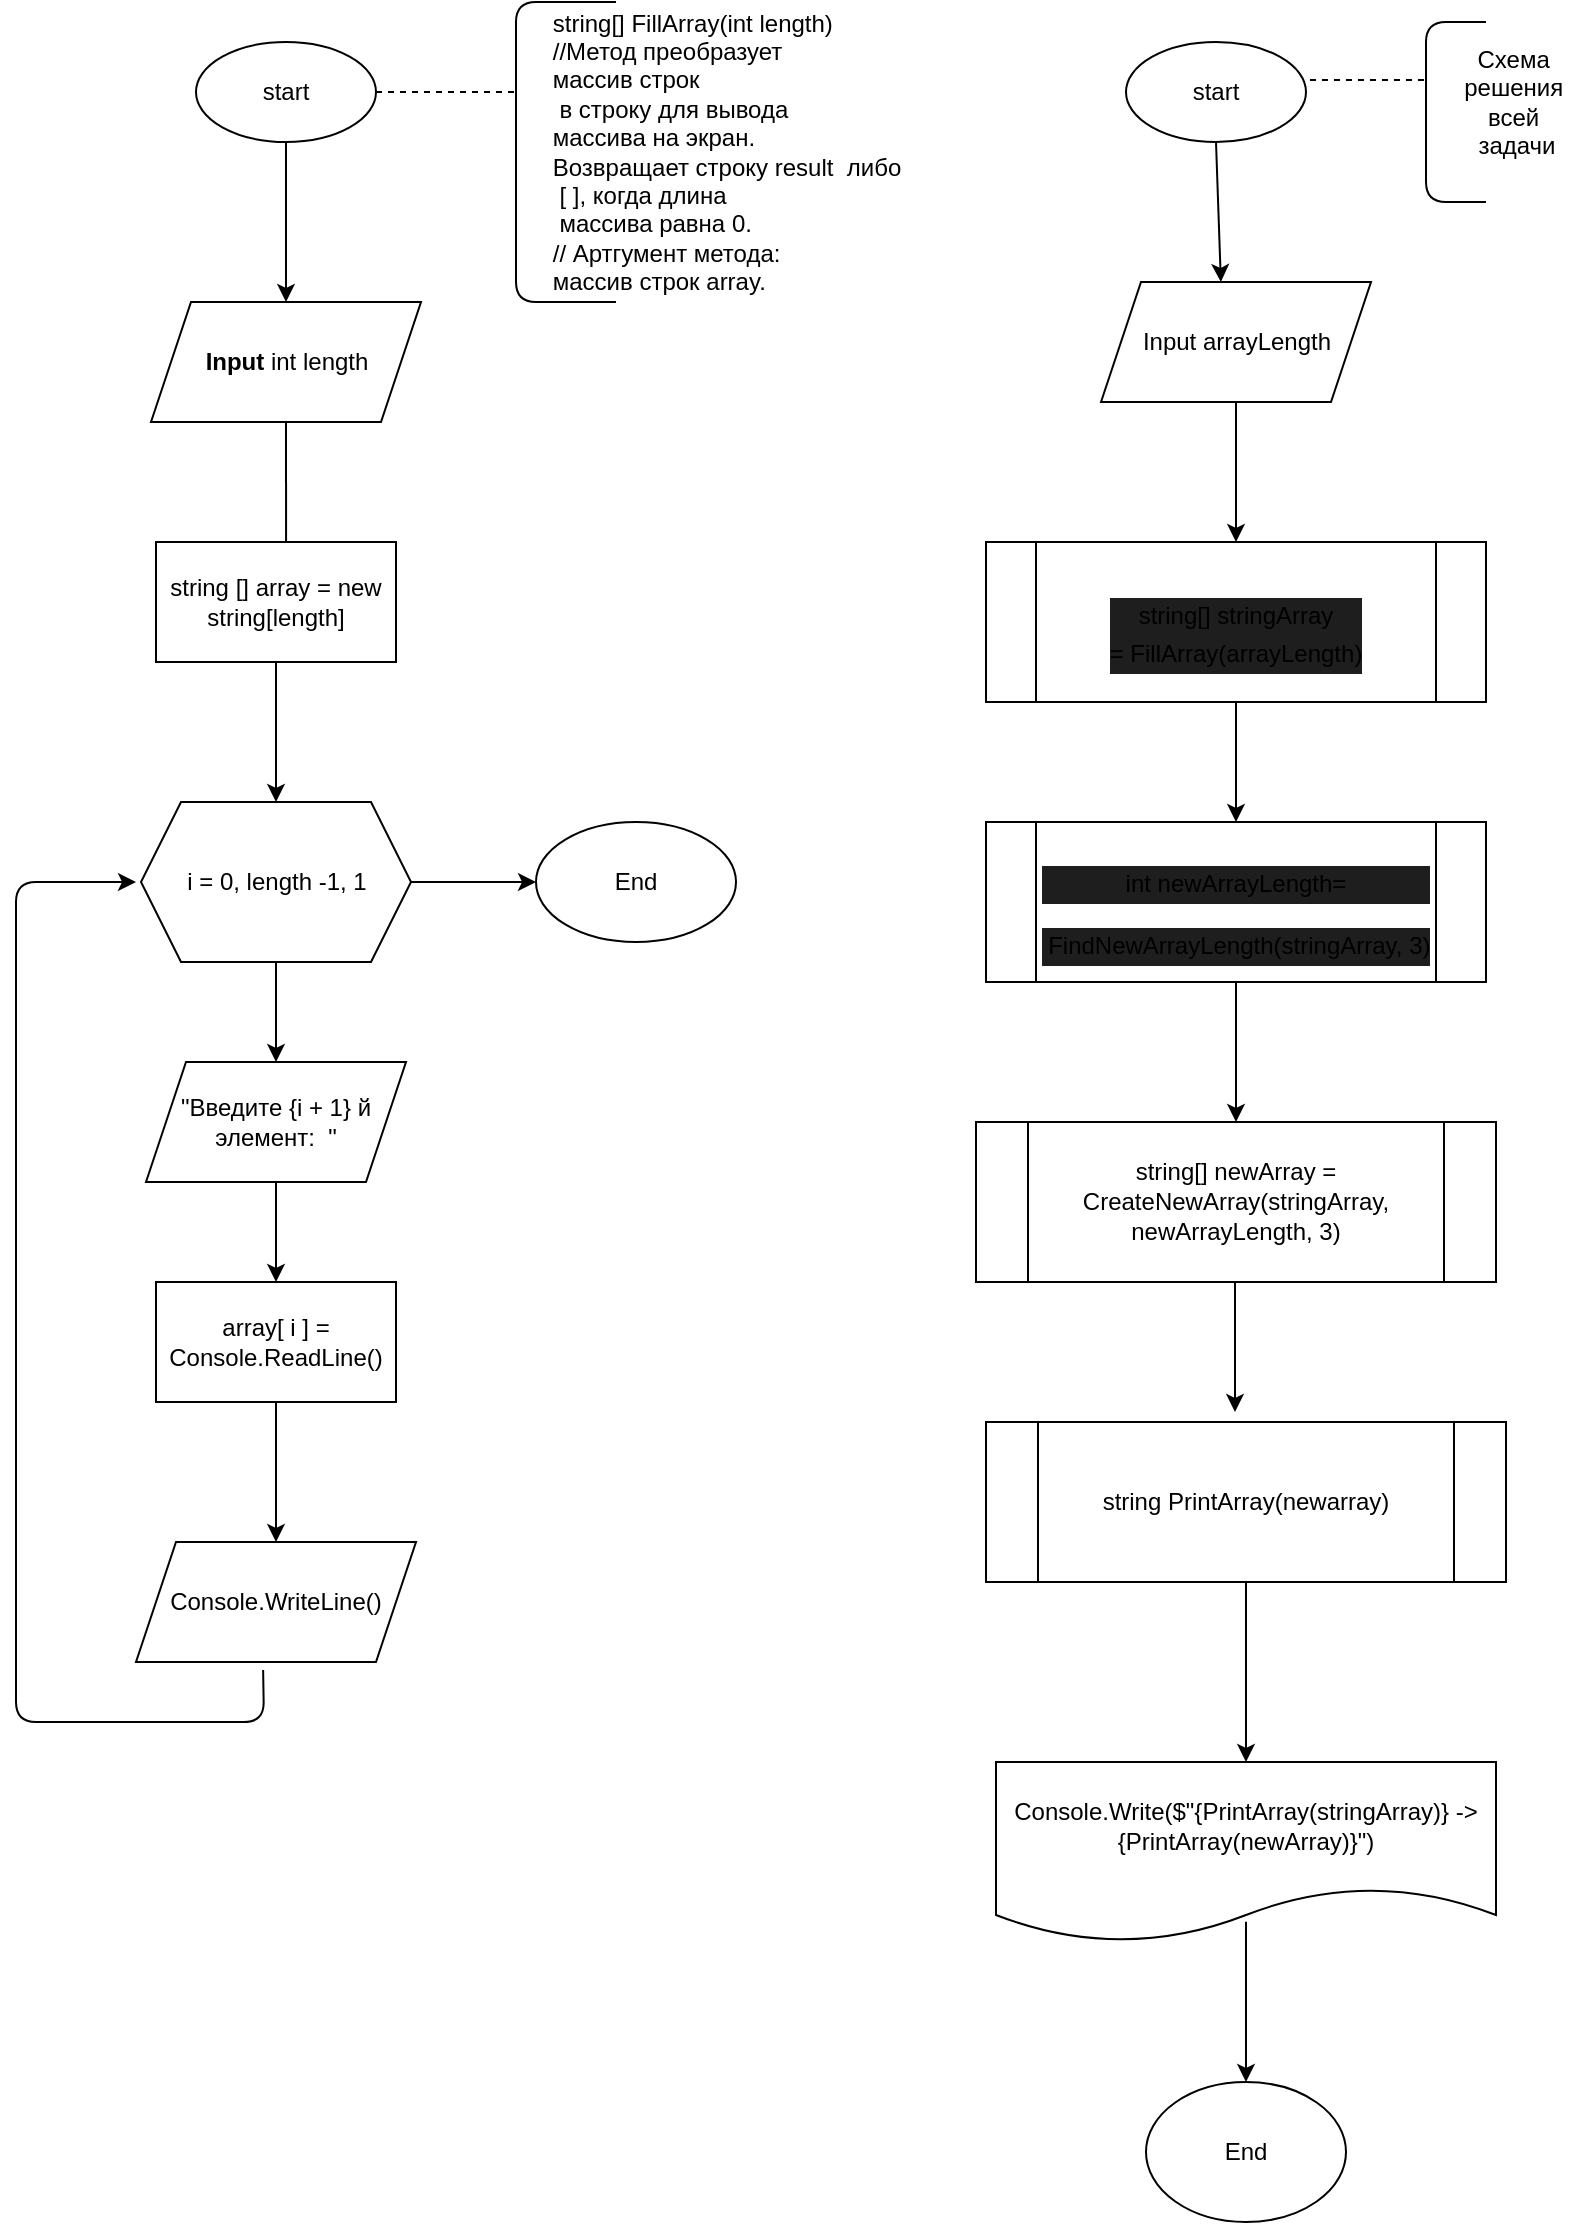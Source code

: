 <mxfile>
    <diagram id="rOK4mXxlfZ7YCphl5fb5" name="FillArray">
        <mxGraphModel dx="1074" dy="494" grid="1" gridSize="10" guides="1" tooltips="1" connect="1" arrows="1" fold="1" page="1" pageScale="1" pageWidth="827" pageHeight="1169" math="0" shadow="0">
            <root>
                <mxCell id="ZLFjbfQ9HzOBgUdA07Hk-0"/>
                <mxCell id="ZLFjbfQ9HzOBgUdA07Hk-1" parent="ZLFjbfQ9HzOBgUdA07Hk-0"/>
                <mxCell id="xCpnMUfckYimntiP1aNO-0" style="edgeStyle=none;html=1;exitX=0.5;exitY=1;exitDx=0;exitDy=0;entryX=0.444;entryY=0;entryDx=0;entryDy=0;entryPerimeter=0;" parent="ZLFjbfQ9HzOBgUdA07Hk-1" source="xCpnMUfckYimntiP1aNO-1" target="xCpnMUfckYimntiP1aNO-3" edge="1">
                    <mxGeometry relative="1" as="geometry"/>
                </mxCell>
                <mxCell id="xCpnMUfckYimntiP1aNO-1" value="start" style="ellipse;whiteSpace=wrap;html=1;" parent="ZLFjbfQ9HzOBgUdA07Hk-1" vertex="1">
                    <mxGeometry x="575" y="30" width="90" height="50" as="geometry"/>
                </mxCell>
                <mxCell id="xCpnMUfckYimntiP1aNO-2" style="edgeStyle=none;html=1;exitX=0.5;exitY=1;exitDx=0;exitDy=0;entryX=0.5;entryY=0;entryDx=0;entryDy=0;" parent="ZLFjbfQ9HzOBgUdA07Hk-1" source="xCpnMUfckYimntiP1aNO-3" target="xCpnMUfckYimntiP1aNO-5" edge="1">
                    <mxGeometry relative="1" as="geometry"/>
                </mxCell>
                <mxCell id="xCpnMUfckYimntiP1aNO-3" value="Input arrayLength" style="shape=parallelogram;perimeter=parallelogramPerimeter;whiteSpace=wrap;html=1;fixedSize=1;" parent="ZLFjbfQ9HzOBgUdA07Hk-1" vertex="1">
                    <mxGeometry x="562.5" y="150" width="135" height="60" as="geometry"/>
                </mxCell>
                <mxCell id="xCpnMUfckYimntiP1aNO-4" style="edgeStyle=none;html=1;exitX=0.5;exitY=1;exitDx=0;exitDy=0;" parent="ZLFjbfQ9HzOBgUdA07Hk-1" source="xCpnMUfckYimntiP1aNO-5" target="xCpnMUfckYimntiP1aNO-7" edge="1">
                    <mxGeometry relative="1" as="geometry"/>
                </mxCell>
                <mxCell id="xCpnMUfckYimntiP1aNO-5" value="&lt;p class=&quot;MsoNormal&quot; style=&quot;margin-bottom: 0cm ; margin-bottom: 0.0pt ; line-height: 14.25pt ; background: #1e1e1e&quot;&gt;&lt;span lang=&quot;EN-US&quot;&gt;&lt;font style=&quot;font-size: 12px&quot;&gt;string[] stringArray&lt;br&gt;= FillArray(arrayLength)&lt;/font&gt;&lt;/span&gt;&lt;/p&gt;" style="shape=process;whiteSpace=wrap;html=1;backgroundOutline=1;" parent="ZLFjbfQ9HzOBgUdA07Hk-1" vertex="1">
                    <mxGeometry x="505" y="280" width="250" height="80" as="geometry"/>
                </mxCell>
                <mxCell id="xCpnMUfckYimntiP1aNO-6" style="edgeStyle=none;html=1;exitX=0.5;exitY=1;exitDx=0;exitDy=0;entryX=0.5;entryY=0;entryDx=0;entryDy=0;" parent="ZLFjbfQ9HzOBgUdA07Hk-1" source="xCpnMUfckYimntiP1aNO-7" target="xCpnMUfckYimntiP1aNO-15" edge="1">
                    <mxGeometry relative="1" as="geometry">
                        <mxPoint x="630" y="560" as="targetPoint"/>
                    </mxGeometry>
                </mxCell>
                <mxCell id="xCpnMUfckYimntiP1aNO-7" value="&lt;p class=&quot;MsoNormal&quot; style=&quot;margin-bottom: 0cm ; margin-bottom: 0.0pt ; line-height: 14.25pt ; background: #1e1e1e&quot;&gt;&lt;span lang=&quot;EN-US&quot;&gt;&lt;font style=&quot;font-size: 12px&quot;&gt;int newArrayLength=&lt;/font&gt;&lt;/span&gt;&lt;/p&gt;&lt;p class=&quot;MsoNormal&quot; style=&quot;margin-bottom: 0cm ; margin-bottom: 0.0pt ; line-height: 14.25pt ; background: #1e1e1e&quot;&gt;&amp;nbsp;FindNewArrayLength(stringArray, 3)&lt;/p&gt;" style="shape=process;whiteSpace=wrap;html=1;backgroundOutline=1;" parent="ZLFjbfQ9HzOBgUdA07Hk-1" vertex="1">
                    <mxGeometry x="505" y="420" width="250" height="80" as="geometry"/>
                </mxCell>
                <mxCell id="xCpnMUfckYimntiP1aNO-8" style="edgeStyle=none;html=1;exitX=0.5;exitY=1;exitDx=0;exitDy=0;entryX=0.5;entryY=0;entryDx=0;entryDy=0;" parent="ZLFjbfQ9HzOBgUdA07Hk-1" edge="1">
                    <mxGeometry relative="1" as="geometry">
                        <mxPoint x="629.5" y="650" as="sourcePoint"/>
                        <mxPoint x="629.5" y="715" as="targetPoint"/>
                    </mxGeometry>
                </mxCell>
                <mxCell id="xCpnMUfckYimntiP1aNO-9" style="edgeStyle=none;html=1;exitX=0.5;exitY=1;exitDx=0;exitDy=0;" parent="ZLFjbfQ9HzOBgUdA07Hk-1" source="xCpnMUfckYimntiP1aNO-16" target="xCpnMUfckYimntiP1aNO-11" edge="1">
                    <mxGeometry relative="1" as="geometry">
                        <mxPoint x="700" y="840" as="sourcePoint"/>
                        <Array as="points"/>
                    </mxGeometry>
                </mxCell>
                <mxCell id="xCpnMUfckYimntiP1aNO-10" style="edgeStyle=none;html=1;exitX=0.5;exitY=0.888;exitDx=0;exitDy=0;exitPerimeter=0;" parent="ZLFjbfQ9HzOBgUdA07Hk-1" source="xCpnMUfckYimntiP1aNO-11" target="xCpnMUfckYimntiP1aNO-12" edge="1">
                    <mxGeometry relative="1" as="geometry"/>
                </mxCell>
                <mxCell id="xCpnMUfckYimntiP1aNO-11" value="&lt;span lang=&quot;EN-US&quot; style=&quot;line-height: 115%&quot;&gt;&lt;font style=&quot;font-size: 12px&quot;&gt;Console.Write($&quot;{PrintArray(stringArray)} -&amp;gt; {PrintArray(newArray)}&quot;)&lt;/font&gt;&lt;/span&gt;" style="shape=document;whiteSpace=wrap;html=1;boundedLbl=1;" parent="ZLFjbfQ9HzOBgUdA07Hk-1" vertex="1">
                    <mxGeometry x="510" y="890" width="250" height="90" as="geometry"/>
                </mxCell>
                <mxCell id="xCpnMUfckYimntiP1aNO-12" value="End" style="ellipse;whiteSpace=wrap;html=1;" parent="ZLFjbfQ9HzOBgUdA07Hk-1" vertex="1">
                    <mxGeometry x="585" y="1050" width="100" height="70" as="geometry"/>
                </mxCell>
                <mxCell id="xCpnMUfckYimntiP1aNO-13" value="Схема&amp;nbsp;&lt;br&gt;решения&amp;nbsp;&lt;br&gt;всей&amp;nbsp;&lt;br&gt;задачи" style="text;html=1;align=center;verticalAlign=middle;resizable=0;points=[];autosize=1;strokeColor=none;fillColor=none;fontSize=12;fontFamily=Helvetica;" parent="ZLFjbfQ9HzOBgUdA07Hk-1" vertex="1">
                    <mxGeometry x="735" y="30" width="70" height="60" as="geometry"/>
                </mxCell>
                <mxCell id="xCpnMUfckYimntiP1aNO-14" value="" style="endArrow=none;dashed=1;html=1;exitX=1.022;exitY=0.38;exitDx=0;exitDy=0;exitPerimeter=0;" parent="ZLFjbfQ9HzOBgUdA07Hk-1" source="xCpnMUfckYimntiP1aNO-1" edge="1">
                    <mxGeometry width="50" height="50" relative="1" as="geometry">
                        <mxPoint x="482.5" y="240" as="sourcePoint"/>
                        <mxPoint x="725" y="49" as="targetPoint"/>
                    </mxGeometry>
                </mxCell>
                <mxCell id="xCpnMUfckYimntiP1aNO-15" value="&lt;span lang=&quot;EN-US&quot; style=&quot;line-height: 115%&quot;&gt;&lt;font style=&quot;font-size: 12px&quot;&gt;string[] newArray = CreateNewArray(stringArray, newArrayLength, 3)&lt;/font&gt;&lt;/span&gt;" style="shape=process;whiteSpace=wrap;html=1;backgroundOutline=1;" parent="ZLFjbfQ9HzOBgUdA07Hk-1" vertex="1">
                    <mxGeometry x="500" y="570" width="260" height="80" as="geometry"/>
                </mxCell>
                <mxCell id="xCpnMUfckYimntiP1aNO-16" value="string PrintArray(newarray)" style="shape=process;whiteSpace=wrap;html=1;backgroundOutline=1;" parent="ZLFjbfQ9HzOBgUdA07Hk-1" vertex="1">
                    <mxGeometry x="505" y="720" width="260" height="80" as="geometry"/>
                </mxCell>
                <mxCell id="xCpnMUfckYimntiP1aNO-17" value="" style="endArrow=none;html=1;fontFamily=Helvetica;fontSize=12;" parent="ZLFjbfQ9HzOBgUdA07Hk-1" edge="1">
                    <mxGeometry width="50" height="50" relative="1" as="geometry">
                        <mxPoint x="755" y="110" as="sourcePoint"/>
                        <mxPoint x="755" y="20" as="targetPoint"/>
                        <Array as="points">
                            <mxPoint x="725" y="110"/>
                            <mxPoint x="725" y="20"/>
                        </Array>
                    </mxGeometry>
                </mxCell>
                <mxCell id="YhuGUFaBcdJK5XcvVfjL-10" style="edgeStyle=none;html=1;exitX=0.5;exitY=1;exitDx=0;exitDy=0;entryX=0.5;entryY=0;entryDx=0;entryDy=0;" edge="1" parent="ZLFjbfQ9HzOBgUdA07Hk-1" source="YhuGUFaBcdJK5XcvVfjL-0" target="YhuGUFaBcdJK5XcvVfjL-1">
                    <mxGeometry relative="1" as="geometry"/>
                </mxCell>
                <mxCell id="YhuGUFaBcdJK5XcvVfjL-0" value="start" style="ellipse;whiteSpace=wrap;html=1;" vertex="1" parent="ZLFjbfQ9HzOBgUdA07Hk-1">
                    <mxGeometry x="110" y="30" width="90" height="50" as="geometry"/>
                </mxCell>
                <mxCell id="YhuGUFaBcdJK5XcvVfjL-12" style="edgeStyle=none;html=1;exitX=0.5;exitY=1;exitDx=0;exitDy=0;entryX=0.542;entryY=0.167;entryDx=0;entryDy=0;entryPerimeter=0;" edge="1" parent="ZLFjbfQ9HzOBgUdA07Hk-1" source="YhuGUFaBcdJK5XcvVfjL-1" target="YhuGUFaBcdJK5XcvVfjL-2">
                    <mxGeometry relative="1" as="geometry"/>
                </mxCell>
                <mxCell id="YhuGUFaBcdJK5XcvVfjL-1" value="&lt;b&gt;Input &lt;/b&gt;int length" style="shape=parallelogram;perimeter=parallelogramPerimeter;whiteSpace=wrap;html=1;fixedSize=1;" vertex="1" parent="ZLFjbfQ9HzOBgUdA07Hk-1">
                    <mxGeometry x="87.5" y="160" width="135" height="60" as="geometry"/>
                </mxCell>
                <mxCell id="YhuGUFaBcdJK5XcvVfjL-13" style="edgeStyle=none;html=1;exitX=0.5;exitY=1;exitDx=0;exitDy=0;entryX=0.5;entryY=0;entryDx=0;entryDy=0;" edge="1" parent="ZLFjbfQ9HzOBgUdA07Hk-1" source="YhuGUFaBcdJK5XcvVfjL-2" target="YhuGUFaBcdJK5XcvVfjL-3">
                    <mxGeometry relative="1" as="geometry"/>
                </mxCell>
                <mxCell id="YhuGUFaBcdJK5XcvVfjL-2" value="string [] array = new string[length]" style="rounded=0;whiteSpace=wrap;html=1;" vertex="1" parent="ZLFjbfQ9HzOBgUdA07Hk-1">
                    <mxGeometry x="90" y="280" width="120" height="60" as="geometry"/>
                </mxCell>
                <mxCell id="YhuGUFaBcdJK5XcvVfjL-9" style="edgeStyle=none;html=1;exitX=1;exitY=0.5;exitDx=0;exitDy=0;entryX=0;entryY=0.5;entryDx=0;entryDy=0;" edge="1" parent="ZLFjbfQ9HzOBgUdA07Hk-1" source="YhuGUFaBcdJK5XcvVfjL-3" target="YhuGUFaBcdJK5XcvVfjL-8">
                    <mxGeometry relative="1" as="geometry"/>
                </mxCell>
                <mxCell id="YhuGUFaBcdJK5XcvVfjL-14" style="edgeStyle=none;html=1;exitX=0.5;exitY=1;exitDx=0;exitDy=0;entryX=0.5;entryY=0;entryDx=0;entryDy=0;" edge="1" parent="ZLFjbfQ9HzOBgUdA07Hk-1" source="YhuGUFaBcdJK5XcvVfjL-3" target="YhuGUFaBcdJK5XcvVfjL-4">
                    <mxGeometry relative="1" as="geometry"/>
                </mxCell>
                <mxCell id="YhuGUFaBcdJK5XcvVfjL-3" value="&lt;span&gt;i = 0, length -1, 1&lt;/span&gt;" style="shape=hexagon;perimeter=hexagonPerimeter2;whiteSpace=wrap;html=1;fixedSize=1;" vertex="1" parent="ZLFjbfQ9HzOBgUdA07Hk-1">
                    <mxGeometry x="82.5" y="410" width="135" height="80" as="geometry"/>
                </mxCell>
                <mxCell id="YhuGUFaBcdJK5XcvVfjL-15" style="edgeStyle=none;html=1;exitX=0.5;exitY=1;exitDx=0;exitDy=0;entryX=0.5;entryY=0;entryDx=0;entryDy=0;" edge="1" parent="ZLFjbfQ9HzOBgUdA07Hk-1" source="YhuGUFaBcdJK5XcvVfjL-4" target="YhuGUFaBcdJK5XcvVfjL-5">
                    <mxGeometry relative="1" as="geometry"/>
                </mxCell>
                <mxCell id="YhuGUFaBcdJK5XcvVfjL-4" value="&quot;Введите {i + 1} й элемент:&amp;nbsp; &quot;" style="shape=parallelogram;perimeter=parallelogramPerimeter;whiteSpace=wrap;html=1;fixedSize=1;" vertex="1" parent="ZLFjbfQ9HzOBgUdA07Hk-1">
                    <mxGeometry x="85" y="540" width="130" height="60" as="geometry"/>
                </mxCell>
                <mxCell id="YhuGUFaBcdJK5XcvVfjL-16" style="edgeStyle=none;html=1;exitX=0.5;exitY=1;exitDx=0;exitDy=0;entryX=0.5;entryY=0;entryDx=0;entryDy=0;" edge="1" parent="ZLFjbfQ9HzOBgUdA07Hk-1" source="YhuGUFaBcdJK5XcvVfjL-5" target="YhuGUFaBcdJK5XcvVfjL-6">
                    <mxGeometry relative="1" as="geometry"/>
                </mxCell>
                <mxCell id="YhuGUFaBcdJK5XcvVfjL-5" value="array[ i ] = Console.ReadLine()" style="rounded=0;whiteSpace=wrap;html=1;" vertex="1" parent="ZLFjbfQ9HzOBgUdA07Hk-1">
                    <mxGeometry x="90" y="650" width="120" height="60" as="geometry"/>
                </mxCell>
                <mxCell id="YhuGUFaBcdJK5XcvVfjL-7" style="edgeStyle=none;html=1;exitX=0.454;exitY=1.067;exitDx=0;exitDy=0;exitPerimeter=0;" edge="1" parent="ZLFjbfQ9HzOBgUdA07Hk-1" source="YhuGUFaBcdJK5XcvVfjL-6">
                    <mxGeometry relative="1" as="geometry">
                        <mxPoint x="80" y="450" as="targetPoint"/>
                        <Array as="points">
                            <mxPoint x="144" y="870"/>
                            <mxPoint x="20" y="870"/>
                            <mxPoint x="20" y="450"/>
                        </Array>
                    </mxGeometry>
                </mxCell>
                <mxCell id="YhuGUFaBcdJK5XcvVfjL-6" value="Console.WriteLine()" style="shape=parallelogram;perimeter=parallelogramPerimeter;whiteSpace=wrap;html=1;fixedSize=1;" vertex="1" parent="ZLFjbfQ9HzOBgUdA07Hk-1">
                    <mxGeometry x="80" y="780" width="140" height="60" as="geometry"/>
                </mxCell>
                <mxCell id="YhuGUFaBcdJK5XcvVfjL-8" value="End" style="ellipse;whiteSpace=wrap;html=1;" vertex="1" parent="ZLFjbfQ9HzOBgUdA07Hk-1">
                    <mxGeometry x="280" y="420" width="100" height="60" as="geometry"/>
                </mxCell>
                <mxCell id="II17gixbZ6DvQ7k6-YTo-0" value="" style="endArrow=none;html=1;" edge="1" parent="ZLFjbfQ9HzOBgUdA07Hk-1">
                    <mxGeometry width="50" height="50" relative="1" as="geometry">
                        <mxPoint x="320" y="160" as="sourcePoint"/>
                        <mxPoint x="320" y="10" as="targetPoint"/>
                        <Array as="points">
                            <mxPoint x="270" y="160"/>
                            <mxPoint x="270" y="10"/>
                        </Array>
                    </mxGeometry>
                </mxCell>
                <mxCell id="II17gixbZ6DvQ7k6-YTo-1" value="&lt;div style=&quot;text-align: left&quot;&gt;&lt;span&gt;string[] FillArray(int length)&lt;/span&gt;&lt;/div&gt;&lt;div style=&quot;text-align: left&quot;&gt;&lt;span&gt;//Метод преобразует&amp;nbsp;&lt;/span&gt;&lt;/div&gt;&lt;div style=&quot;text-align: left&quot;&gt;&lt;span&gt;массив строк&lt;/span&gt;&lt;/div&gt;&lt;div style=&quot;text-align: left&quot;&gt;&lt;span&gt;&amp;nbsp;в строку для вывода&amp;nbsp;&lt;/span&gt;&lt;/div&gt;&lt;div style=&quot;text-align: left&quot;&gt;&lt;span&gt;массива на экран.&lt;/span&gt;&lt;/div&gt;&lt;div style=&quot;text-align: left&quot;&gt;&lt;span&gt;Возвращает строку result&amp;nbsp; либо&lt;/span&gt;&lt;/div&gt;&lt;div style=&quot;text-align: left&quot;&gt;&lt;span&gt;&amp;nbsp;[ ], когда длина&amp;nbsp;&lt;/span&gt;&lt;/div&gt;&lt;div style=&quot;text-align: left&quot;&gt;&lt;span&gt;&amp;nbsp;массива равна 0.&lt;/span&gt;&lt;/div&gt;&lt;div style=&quot;text-align: left&quot;&gt;&lt;span&gt;// Артгумент метода:&amp;nbsp;&lt;/span&gt;&lt;/div&gt;&lt;div style=&quot;text-align: left&quot;&gt;&lt;span&gt;массив строк array.&lt;/span&gt;&lt;/div&gt;" style="text;html=1;align=center;verticalAlign=middle;resizable=0;points=[];autosize=1;strokeColor=none;fillColor=none;fontSize=12;fontFamily=Helvetica;" vertex="1" parent="ZLFjbfQ9HzOBgUdA07Hk-1">
                    <mxGeometry x="280" y="10" width="190" height="150" as="geometry"/>
                </mxCell>
                <mxCell id="II17gixbZ6DvQ7k6-YTo-2" value="" style="endArrow=none;dashed=1;html=1;exitX=1;exitY=0.5;exitDx=0;exitDy=0;" edge="1" parent="ZLFjbfQ9HzOBgUdA07Hk-1" source="YhuGUFaBcdJK5XcvVfjL-0">
                    <mxGeometry width="50" height="50" relative="1" as="geometry">
                        <mxPoint x="390" y="260" as="sourcePoint"/>
                        <mxPoint x="270" y="55" as="targetPoint"/>
                    </mxGeometry>
                </mxCell>
            </root>
        </mxGraphModel>
    </diagram>
    <diagram id="BUDHd59vHn-Sn7zRhiGd" name="FindNewArrayLength">
        <mxGraphModel dx="1074" dy="494" grid="1" gridSize="10" guides="1" tooltips="1" connect="1" arrows="1" fold="1" page="1" pageScale="1" pageWidth="827" pageHeight="1169" math="0" shadow="0">
            <root>
                <mxCell id="0"/>
                <mxCell id="1" parent="0"/>
                <mxCell id="10" style="edgeStyle=none;html=1;exitX=0.5;exitY=1;exitDx=0;exitDy=0;entryX=0.5;entryY=0;entryDx=0;entryDy=0;" parent="1" source="3" target="4" edge="1">
                    <mxGeometry relative="1" as="geometry"/>
                </mxCell>
                <mxCell id="3" value="start" style="ellipse;whiteSpace=wrap;html=1;" parent="1" vertex="1">
                    <mxGeometry x="110" y="20" width="90" height="60" as="geometry"/>
                </mxCell>
                <mxCell id="11" style="edgeStyle=none;html=1;exitX=0.5;exitY=1;exitDx=0;exitDy=0;entryX=0.5;entryY=0;entryDx=0;entryDy=0;" parent="1" source="4" target="5" edge="1">
                    <mxGeometry relative="1" as="geometry"/>
                </mxCell>
                <mxCell id="4" value="&lt;b&gt;Input&lt;/b&gt; string[] someArray" style="shape=parallelogram;perimeter=parallelogramPerimeter;whiteSpace=wrap;html=1;fixedSize=1;" parent="1" vertex="1">
                    <mxGeometry x="75" y="120" width="160" height="60" as="geometry"/>
                </mxCell>
                <mxCell id="12" style="edgeStyle=none;html=1;exitX=0.5;exitY=1;exitDx=0;exitDy=0;entryX=0.5;entryY=0;entryDx=0;entryDy=0;" parent="1" source="5" target="6" edge="1">
                    <mxGeometry relative="1" as="geometry"/>
                </mxCell>
                <mxCell id="5" value="&lt;b&gt;Input &lt;/b&gt;int number" style="shape=parallelogram;perimeter=parallelogramPerimeter;whiteSpace=wrap;html=1;fixedSize=1;" parent="1" vertex="1">
                    <mxGeometry x="77.5" y="230" width="157.5" height="60" as="geometry"/>
                </mxCell>
                <mxCell id="13" style="edgeStyle=none;html=1;exitX=0.5;exitY=1;exitDx=0;exitDy=0;entryX=0.5;entryY=0;entryDx=0;entryDy=0;" parent="1" source="6" target="7" edge="1">
                    <mxGeometry relative="1" as="geometry"/>
                </mxCell>
                <mxCell id="6" value="int count = 0" style="rounded=0;whiteSpace=wrap;html=1;" parent="1" vertex="1">
                    <mxGeometry x="95" y="340" width="120" height="60" as="geometry"/>
                </mxCell>
                <mxCell id="14" style="edgeStyle=none;html=1;exitX=0.5;exitY=1;exitDx=0;exitDy=0;entryX=0.5;entryY=0;entryDx=0;entryDy=0;" parent="1" source="7" target="8" edge="1">
                    <mxGeometry relative="1" as="geometry"/>
                </mxCell>
                <mxCell id="7" value="i = 0, someArray.Length -1, 1" style="shape=hexagon;perimeter=hexagonPerimeter2;whiteSpace=wrap;html=1;fixedSize=1;" parent="1" vertex="1">
                    <mxGeometry x="70" y="460" width="170" height="80" as="geometry"/>
                </mxCell>
                <mxCell id="15" style="edgeStyle=none;html=1;exitX=0.5;exitY=1;exitDx=0;exitDy=0;entryX=0.5;entryY=0;entryDx=0;entryDy=0;" parent="1" source="8" target="9" edge="1">
                    <mxGeometry relative="1" as="geometry"/>
                </mxCell>
                <mxCell id="8" value="someArray[ i ].Length&lt;br&gt;&amp;nbsp;&amp;lt;= number" style="rhombus;whiteSpace=wrap;html=1;" parent="1" vertex="1">
                    <mxGeometry x="80" y="600" width="150" height="100" as="geometry"/>
                </mxCell>
                <mxCell id="9" value="count = count + 1" style="rounded=0;whiteSpace=wrap;html=1;" parent="1" vertex="1">
                    <mxGeometry x="95" y="770" width="120" height="60" as="geometry"/>
                </mxCell>
                <mxCell id="16" value="" style="endArrow=classic;html=1;exitX=1;exitY=0.5;exitDx=0;exitDy=0;" parent="1" source="8" edge="1">
                    <mxGeometry width="50" height="50" relative="1" as="geometry">
                        <mxPoint x="400" y="790" as="sourcePoint"/>
                        <mxPoint x="320" y="650" as="targetPoint"/>
                    </mxGeometry>
                </mxCell>
                <mxCell id="17" value="" style="endArrow=classic;html=1;" parent="1" edge="1">
                    <mxGeometry width="50" height="50" relative="1" as="geometry">
                        <mxPoint x="320" y="650" as="sourcePoint"/>
                        <mxPoint x="320" y="920" as="targetPoint"/>
                    </mxGeometry>
                </mxCell>
                <mxCell id="18" value="" style="endArrow=classic;html=1;" parent="1" edge="1">
                    <mxGeometry width="50" height="50" relative="1" as="geometry">
                        <mxPoint x="320" y="920" as="sourcePoint"/>
                        <mxPoint x="40" y="920" as="targetPoint"/>
                    </mxGeometry>
                </mxCell>
                <mxCell id="19" value="" style="endArrow=classic;html=1;" parent="1" edge="1">
                    <mxGeometry width="50" height="50" relative="1" as="geometry">
                        <mxPoint x="40" y="920" as="sourcePoint"/>
                        <mxPoint x="40" y="500" as="targetPoint"/>
                    </mxGeometry>
                </mxCell>
                <mxCell id="20" value="" style="endArrow=classic;html=1;entryX=0;entryY=0.5;entryDx=0;entryDy=0;" parent="1" target="7" edge="1">
                    <mxGeometry width="50" height="50" relative="1" as="geometry">
                        <mxPoint x="40" y="500" as="sourcePoint"/>
                        <mxPoint x="450" y="510" as="targetPoint"/>
                    </mxGeometry>
                </mxCell>
                <mxCell id="21" value="" style="endArrow=classic;html=1;exitX=0.5;exitY=1;exitDx=0;exitDy=0;" parent="1" source="9" edge="1">
                    <mxGeometry width="50" height="50" relative="1" as="geometry">
                        <mxPoint x="400" y="760" as="sourcePoint"/>
                        <mxPoint x="155" y="920" as="targetPoint"/>
                    </mxGeometry>
                </mxCell>
                <mxCell id="22" value="End" style="ellipse;whiteSpace=wrap;html=1;" parent="1" vertex="1">
                    <mxGeometry x="270" y="470" width="80" height="60" as="geometry"/>
                </mxCell>
                <mxCell id="23" value="" style="endArrow=classic;html=1;exitX=1;exitY=0.5;exitDx=0;exitDy=0;entryX=0;entryY=0.5;entryDx=0;entryDy=0;" parent="1" source="7" target="22" edge="1">
                    <mxGeometry width="50" height="50" relative="1" as="geometry">
                        <mxPoint x="400" y="660" as="sourcePoint"/>
                        <mxPoint x="450" y="610" as="targetPoint"/>
                    </mxGeometry>
                </mxCell>
                <mxCell id="24" value="No" style="text;html=1;align=center;verticalAlign=middle;resizable=0;points=[];autosize=1;strokeColor=none;fillColor=none;" parent="1" vertex="1">
                    <mxGeometry x="255" y="620" width="30" height="20" as="geometry"/>
                </mxCell>
                <mxCell id="25" value="Yes" style="text;html=1;align=center;verticalAlign=middle;resizable=0;points=[];autosize=1;strokeColor=none;fillColor=none;" parent="1" vertex="1">
                    <mxGeometry x="150" y="710" width="40" height="20" as="geometry"/>
                </mxCell>
                <mxCell id="26" value="" style="endArrow=none;html=1;" parent="1" edge="1">
                    <mxGeometry width="50" height="50" relative="1" as="geometry">
                        <mxPoint x="300" y="200" as="sourcePoint"/>
                        <mxPoint x="300" y="20" as="targetPoint"/>
                        <Array as="points">
                            <mxPoint x="280" y="200"/>
                            <mxPoint x="280" y="20"/>
                        </Array>
                    </mxGeometry>
                </mxCell>
                <mxCell id="27" value="" style="endArrow=none;dashed=1;html=1;exitX=1;exitY=0.5;exitDx=0;exitDy=0;" parent="1" source="3" edge="1">
                    <mxGeometry width="50" height="50" relative="1" as="geometry">
                        <mxPoint x="400" y="120" as="sourcePoint"/>
                        <mxPoint x="280" y="50" as="targetPoint"/>
                        <Array as="points">
                            <mxPoint x="240" y="50"/>
                        </Array>
                    </mxGeometry>
                </mxCell>
                <mxCell id="28" value="int FindNewArrayLength&lt;br&gt;(string[] someArray, int number)" style="text;html=1;align=left;verticalAlign=middle;resizable=0;points=[];autosize=1;strokeColor=none;fillColor=none;" parent="1" vertex="1">
                    <mxGeometry x="288" y="30" width="180" height="30" as="geometry"/>
                </mxCell>
                <mxCell id="30" value="// Аргументы функции: &lt;br&gt;исходный массив строк someArray&amp;nbsp;&lt;br&gt;&amp;nbsp;и число number, &lt;br&gt;которое ограничивает&lt;br&gt;&amp;nbsp;длину строк нового массива&lt;br&gt;//Функция возвращает длину count&lt;br&gt;&lt;font color=&quot;rgba(0, 0, 0, 0)&quot; face=&quot;monospace&quot;&gt;&lt;span style=&quot;font-size: 0px&quot;&gt;сщгте&lt;/span&gt;&lt;/font&gt;&amp;nbsp;нового массива , который будет&amp;nbsp;&lt;br&gt;состоять из тех строк исходного массива,&lt;br&gt;длина которых меньше или равна number" style="text;html=1;align=left;verticalAlign=middle;resizable=0;points=[];autosize=1;strokeColor=none;fillColor=none;" parent="1" vertex="1">
                    <mxGeometry x="285" y="60" width="250" height="140" as="geometry"/>
                </mxCell>
                <mxCell id="40" style="edgeStyle=none;html=1;exitX=0.5;exitY=1;exitDx=0;exitDy=0;entryX=0.444;entryY=0;entryDx=0;entryDy=0;entryPerimeter=0;" parent="1" source="32" target="33" edge="1">
                    <mxGeometry relative="1" as="geometry"/>
                </mxCell>
                <mxCell id="32" value="start" style="ellipse;whiteSpace=wrap;html=1;" parent="1" vertex="1">
                    <mxGeometry x="610" y="25" width="90" height="50" as="geometry"/>
                </mxCell>
                <mxCell id="41" style="edgeStyle=none;html=1;exitX=0.5;exitY=1;exitDx=0;exitDy=0;entryX=0.5;entryY=0;entryDx=0;entryDy=0;" parent="1" source="33" target="34" edge="1">
                    <mxGeometry relative="1" as="geometry"/>
                </mxCell>
                <mxCell id="33" value="Input arrayLength" style="shape=parallelogram;perimeter=parallelogramPerimeter;whiteSpace=wrap;html=1;fixedSize=1;" parent="1" vertex="1">
                    <mxGeometry x="595" y="120" width="135" height="60" as="geometry"/>
                </mxCell>
                <mxCell id="42" style="edgeStyle=none;html=1;exitX=0.5;exitY=1;exitDx=0;exitDy=0;" parent="1" source="34" target="35" edge="1">
                    <mxGeometry relative="1" as="geometry"/>
                </mxCell>
                <mxCell id="34" value="&lt;p class=&quot;MsoNormal&quot; style=&quot;margin-bottom: 0cm ; margin-bottom: 0.0pt ; line-height: 14.25pt ; background: #1e1e1e&quot;&gt;&lt;span lang=&quot;EN-US&quot;&gt;&lt;font style=&quot;font-size: 12px&quot;&gt;string[] stringArray&lt;br&gt;= FillArray(arrayLength)&lt;/font&gt;&lt;/span&gt;&lt;/p&gt;" style="shape=process;whiteSpace=wrap;html=1;backgroundOutline=1;" parent="1" vertex="1">
                    <mxGeometry x="540" y="220" width="250" height="80" as="geometry"/>
                </mxCell>
                <mxCell id="43" style="edgeStyle=none;html=1;exitX=0.5;exitY=1;exitDx=0;exitDy=0;entryX=0.5;entryY=0;entryDx=0;entryDy=0;" parent="1" source="35" target="36" edge="1">
                    <mxGeometry relative="1" as="geometry"/>
                </mxCell>
                <mxCell id="35" value="&lt;p class=&quot;MsoNormal&quot; style=&quot;margin-bottom: 0cm ; margin-bottom: 0.0pt ; line-height: 14.25pt ; background: #1e1e1e&quot;&gt;&lt;span lang=&quot;EN-US&quot;&gt;&lt;font style=&quot;font-size: 12px&quot;&gt;int newArrayLength=&lt;/font&gt;&lt;/span&gt;&lt;/p&gt;&lt;p class=&quot;MsoNormal&quot; style=&quot;margin-bottom: 0cm ; margin-bottom: 0.0pt ; line-height: 14.25pt ; background: #1e1e1e&quot;&gt;&amp;nbsp;FindNewArrayLength(stringArray, 3)&lt;/p&gt;" style="shape=process;whiteSpace=wrap;html=1;backgroundOutline=1;" parent="1" vertex="1">
                    <mxGeometry x="540" y="340" width="250" height="80" as="geometry"/>
                </mxCell>
                <mxCell id="44" style="edgeStyle=none;html=1;exitX=0.5;exitY=1;exitDx=0;exitDy=0;entryX=0.5;entryY=0;entryDx=0;entryDy=0;" parent="1" source="36" target="37" edge="1">
                    <mxGeometry relative="1" as="geometry"/>
                </mxCell>
                <mxCell id="36" value="&lt;span lang=&quot;EN-US&quot; style=&quot;line-height: 115%&quot;&gt;&lt;font style=&quot;font-size: 12px&quot;&gt;string[] newArray = CreateNewArray(stringArray, newArrayLength, 3)&lt;/font&gt;&lt;/span&gt;" style="shape=process;whiteSpace=wrap;html=1;backgroundOutline=1;" parent="1" vertex="1">
                    <mxGeometry x="535" y="460" width="260" height="80" as="geometry"/>
                </mxCell>
                <mxCell id="45" style="edgeStyle=none;html=1;exitX=0.5;exitY=1;exitDx=0;exitDy=0;" parent="1" source="37" target="38" edge="1">
                    <mxGeometry relative="1" as="geometry"/>
                </mxCell>
                <mxCell id="37" value="string PrintArray(newarray)" style="shape=process;whiteSpace=wrap;html=1;backgroundOutline=1;" parent="1" vertex="1">
                    <mxGeometry x="535" y="610" width="260" height="80" as="geometry"/>
                </mxCell>
                <mxCell id="46" style="edgeStyle=none;html=1;exitX=0.5;exitY=0.888;exitDx=0;exitDy=0;exitPerimeter=0;" parent="1" source="38" target="39" edge="1">
                    <mxGeometry relative="1" as="geometry"/>
                </mxCell>
                <mxCell id="38" value="&lt;span lang=&quot;EN-US&quot; style=&quot;line-height: 115%&quot;&gt;&lt;font style=&quot;font-size: 12px&quot;&gt;Console.Write($&quot;{PrintArray(stringArray)} -&amp;gt; {PrintArray(newArray)}&quot;)&lt;/font&gt;&lt;/span&gt;" style="shape=document;whiteSpace=wrap;html=1;boundedLbl=1;" parent="1" vertex="1">
                    <mxGeometry x="540" y="750" width="250" height="90" as="geometry"/>
                </mxCell>
                <mxCell id="39" value="End" style="ellipse;whiteSpace=wrap;html=1;" parent="1" vertex="1">
                    <mxGeometry x="615" y="900" width="100" height="70" as="geometry"/>
                </mxCell>
                <mxCell id="47" value="" style="endArrow=none;dashed=1;html=1;dashPattern=1 3;strokeWidth=2;fontFamily=Helvetica;fontSize=12;entryX=0;entryY=0.25;entryDx=0;entryDy=0;exitX=0.432;exitY=1.036;exitDx=0;exitDy=0;exitPerimeter=0;" parent="1" source="30" target="35" edge="1">
                    <mxGeometry width="50" height="50" relative="1" as="geometry">
                        <mxPoint x="400" y="410" as="sourcePoint"/>
                        <mxPoint x="450" y="360" as="targetPoint"/>
                    </mxGeometry>
                </mxCell>
                <mxCell id="48" value="" style="endArrow=none;dashed=1;html=1;fontFamily=Helvetica;fontSize=12;entryX=1;entryY=0.5;entryDx=0;entryDy=0;" parent="1" target="32" edge="1">
                    <mxGeometry width="50" height="50" relative="1" as="geometry">
                        <mxPoint x="730" y="50" as="sourcePoint"/>
                        <mxPoint x="450" y="70" as="targetPoint"/>
                    </mxGeometry>
                </mxCell>
                <mxCell id="49" value="" style="endArrow=none;html=1;fontFamily=Helvetica;fontSize=12;" parent="1" edge="1">
                    <mxGeometry width="50" height="50" relative="1" as="geometry">
                        <mxPoint x="760" y="110" as="sourcePoint"/>
                        <mxPoint x="760" y="20" as="targetPoint"/>
                        <Array as="points">
                            <mxPoint x="730" y="110"/>
                            <mxPoint x="730" y="20"/>
                        </Array>
                    </mxGeometry>
                </mxCell>
                <mxCell id="50" value="Схема&amp;nbsp;&lt;br&gt;решения&amp;nbsp;&lt;br&gt;всей&amp;nbsp;&lt;br&gt;задачи" style="text;html=1;align=center;verticalAlign=middle;resizable=0;points=[];autosize=1;strokeColor=none;fillColor=none;fontSize=12;fontFamily=Helvetica;" parent="1" vertex="1">
                    <mxGeometry x="740" y="30" width="70" height="60" as="geometry"/>
                </mxCell>
            </root>
        </mxGraphModel>
    </diagram>
    <diagram id="9cwROIkATJ8h14jdqO5l" name="CreateNewArray">
        <mxGraphModel dx="1074" dy="494" grid="1" gridSize="10" guides="1" tooltips="1" connect="1" arrows="1" fold="1" page="1" pageScale="1" pageWidth="827" pageHeight="1169" math="0" shadow="0">
            <root>
                <mxCell id="WYaakM-BK-kbKQ9GXrH5-0"/>
                <mxCell id="WYaakM-BK-kbKQ9GXrH5-1" parent="WYaakM-BK-kbKQ9GXrH5-0"/>
                <mxCell id="PL3wQIosWrRBUe69JCpg-0" style="edgeStyle=none;html=1;exitX=0.5;exitY=1;exitDx=0;exitDy=0;entryX=0.5;entryY=0;entryDx=0;entryDy=0;" parent="WYaakM-BK-kbKQ9GXrH5-1" target="PL3wQIosWrRBUe69JCpg-2" edge="1">
                    <mxGeometry relative="1" as="geometry">
                        <mxPoint x="155" y="80" as="sourcePoint"/>
                    </mxGeometry>
                </mxCell>
                <mxCell id="PL3wQIosWrRBUe69JCpg-1" style="edgeStyle=none;html=1;exitX=0.5;exitY=1;exitDx=0;exitDy=0;entryX=0.5;entryY=0;entryDx=0;entryDy=0;" parent="WYaakM-BK-kbKQ9GXrH5-1" source="PL3wQIosWrRBUe69JCpg-2" target="PL3wQIosWrRBUe69JCpg-4" edge="1">
                    <mxGeometry relative="1" as="geometry"/>
                </mxCell>
                <mxCell id="PL3wQIosWrRBUe69JCpg-2" value="&lt;b&gt;Input&lt;/b&gt; string[] someArray" style="shape=parallelogram;perimeter=parallelogramPerimeter;whiteSpace=wrap;html=1;fixedSize=1;" parent="WYaakM-BK-kbKQ9GXrH5-1" vertex="1">
                    <mxGeometry x="75" y="120" width="160" height="60" as="geometry"/>
                </mxCell>
                <mxCell id="PL3wQIosWrRBUe69JCpg-3" style="edgeStyle=none;html=1;exitX=0.5;exitY=1;exitDx=0;exitDy=0;entryX=0.5;entryY=0;entryDx=0;entryDy=0;" parent="WYaakM-BK-kbKQ9GXrH5-1" source="PL3wQIosWrRBUe69JCpg-4" target="PL3wQIosWrRBUe69JCpg-6" edge="1">
                    <mxGeometry relative="1" as="geometry"/>
                </mxCell>
                <mxCell id="PL3wQIosWrRBUe69JCpg-4" value="&lt;b&gt;Input &lt;/b&gt;int number" style="shape=parallelogram;perimeter=parallelogramPerimeter;whiteSpace=wrap;html=1;fixedSize=1;" parent="WYaakM-BK-kbKQ9GXrH5-1" vertex="1">
                    <mxGeometry x="77.5" y="230" width="157.5" height="60" as="geometry"/>
                </mxCell>
                <mxCell id="CWt5amc0Uw6hjU2jiGRZ-3" style="edgeStyle=none;html=1;exitX=0.5;exitY=1;exitDx=0;exitDy=0;entryX=0.5;entryY=0;entryDx=0;entryDy=0;" parent="WYaakM-BK-kbKQ9GXrH5-1" source="PL3wQIosWrRBUe69JCpg-6" target="CWt5amc0Uw6hjU2jiGRZ-2" edge="1">
                    <mxGeometry relative="1" as="geometry"/>
                </mxCell>
                <mxCell id="PL3wQIosWrRBUe69JCpg-6" value="string[] newArray = new string[length]" style="rounded=0;whiteSpace=wrap;html=1;" parent="WYaakM-BK-kbKQ9GXrH5-1" vertex="1">
                    <mxGeometry x="80" y="480" width="160" height="60" as="geometry"/>
                </mxCell>
                <mxCell id="PL3wQIosWrRBUe69JCpg-7" style="edgeStyle=none;html=1;exitX=0.5;exitY=1;exitDx=0;exitDy=0;entryX=0.5;entryY=0;entryDx=0;entryDy=0;" parent="WYaakM-BK-kbKQ9GXrH5-1" source="PL3wQIosWrRBUe69JCpg-8" target="PL3wQIosWrRBUe69JCpg-10" edge="1">
                    <mxGeometry relative="1" as="geometry"/>
                </mxCell>
                <mxCell id="PL3wQIosWrRBUe69JCpg-8" value="i = 0, someArray.Length -1, 1" style="shape=hexagon;perimeter=hexagonPerimeter2;whiteSpace=wrap;html=1;fixedSize=1;" parent="WYaakM-BK-kbKQ9GXrH5-1" vertex="1">
                    <mxGeometry x="76.25" y="710" width="170" height="80" as="geometry"/>
                </mxCell>
                <mxCell id="PL3wQIosWrRBUe69JCpg-9" style="edgeStyle=none;html=1;exitX=0.5;exitY=1;exitDx=0;exitDy=0;entryX=0.5;entryY=0;entryDx=0;entryDy=0;" parent="WYaakM-BK-kbKQ9GXrH5-1" source="PL3wQIosWrRBUe69JCpg-10" target="PL3wQIosWrRBUe69JCpg-11" edge="1">
                    <mxGeometry relative="1" as="geometry"/>
                </mxCell>
                <mxCell id="PL3wQIosWrRBUe69JCpg-10" value="someArray[ i ].Length&lt;br&gt;&amp;nbsp;&amp;lt;= number" style="rhombus;whiteSpace=wrap;html=1;" parent="WYaakM-BK-kbKQ9GXrH5-1" vertex="1">
                    <mxGeometry x="86.25" y="830" width="150" height="100" as="geometry"/>
                </mxCell>
                <mxCell id="CWt5amc0Uw6hjU2jiGRZ-10" style="edgeStyle=none;html=1;exitX=0.5;exitY=1;exitDx=0;exitDy=0;entryX=0.5;entryY=0;entryDx=0;entryDy=0;" parent="WYaakM-BK-kbKQ9GXrH5-1" source="PL3wQIosWrRBUe69JCpg-11" target="CWt5amc0Uw6hjU2jiGRZ-7" edge="1">
                    <mxGeometry relative="1" as="geometry"/>
                </mxCell>
                <mxCell id="PL3wQIosWrRBUe69JCpg-11" value="newArray[ j ] = someArray[ i ]" style="rounded=0;whiteSpace=wrap;html=1;" parent="WYaakM-BK-kbKQ9GXrH5-1" vertex="1">
                    <mxGeometry x="101.25" y="960" width="120" height="60" as="geometry"/>
                </mxCell>
                <mxCell id="PL3wQIosWrRBUe69JCpg-12" value="" style="endArrow=classic;html=1;exitX=1;exitY=0.5;exitDx=0;exitDy=0;" parent="WYaakM-BK-kbKQ9GXrH5-1" source="PL3wQIosWrRBUe69JCpg-10" edge="1">
                    <mxGeometry width="50" height="50" relative="1" as="geometry">
                        <mxPoint x="400" y="790" as="sourcePoint"/>
                        <mxPoint x="330" y="880" as="targetPoint"/>
                    </mxGeometry>
                </mxCell>
                <mxCell id="PL3wQIosWrRBUe69JCpg-13" value="" style="endArrow=classic;html=1;" parent="WYaakM-BK-kbKQ9GXrH5-1" edge="1">
                    <mxGeometry width="50" height="50" relative="1" as="geometry">
                        <mxPoint x="330" y="880" as="sourcePoint"/>
                        <mxPoint x="330" y="1140" as="targetPoint"/>
                    </mxGeometry>
                </mxCell>
                <mxCell id="PL3wQIosWrRBUe69JCpg-15" value="End" style="ellipse;whiteSpace=wrap;html=1;" parent="WYaakM-BK-kbKQ9GXrH5-1" vertex="1">
                    <mxGeometry x="330" y="720" width="80" height="60" as="geometry"/>
                </mxCell>
                <mxCell id="PL3wQIosWrRBUe69JCpg-16" value="" style="endArrow=classic;html=1;exitX=1;exitY=0.5;exitDx=0;exitDy=0;" parent="WYaakM-BK-kbKQ9GXrH5-1" source="PL3wQIosWrRBUe69JCpg-8" edge="1">
                    <mxGeometry width="50" height="50" relative="1" as="geometry">
                        <mxPoint x="400" y="660" as="sourcePoint"/>
                        <mxPoint x="330" y="750" as="targetPoint"/>
                    </mxGeometry>
                </mxCell>
                <mxCell id="PL3wQIosWrRBUe69JCpg-19" value="" style="endArrow=none;dashed=1;html=1;exitX=1;exitY=0.5;exitDx=0;exitDy=0;" parent="WYaakM-BK-kbKQ9GXrH5-1" edge="1">
                    <mxGeometry width="50" height="50" relative="1" as="geometry">
                        <mxPoint x="200" y="50" as="sourcePoint"/>
                        <mxPoint x="280" y="50" as="targetPoint"/>
                        <Array as="points">
                            <mxPoint x="240" y="50"/>
                        </Array>
                    </mxGeometry>
                </mxCell>
                <mxCell id="CWt5amc0Uw6hjU2jiGRZ-0" value="start" style="ellipse;whiteSpace=wrap;html=1;" parent="WYaakM-BK-kbKQ9GXrH5-1" vertex="1">
                    <mxGeometry x="110" y="20" width="90" height="60" as="geometry"/>
                </mxCell>
                <mxCell id="CWt5amc0Uw6hjU2jiGRZ-1" value="&lt;b&gt;Input &lt;/b&gt;int length" style="shape=parallelogram;perimeter=parallelogramPerimeter;whiteSpace=wrap;html=1;fixedSize=1;" parent="WYaakM-BK-kbKQ9GXrH5-1" vertex="1">
                    <mxGeometry x="76.25" y="350" width="157.5" height="60" as="geometry"/>
                </mxCell>
                <mxCell id="CWt5amc0Uw6hjU2jiGRZ-4" style="edgeStyle=none;html=1;exitX=0.5;exitY=1;exitDx=0;exitDy=0;" parent="WYaakM-BK-kbKQ9GXrH5-1" source="CWt5amc0Uw6hjU2jiGRZ-2" target="PL3wQIosWrRBUe69JCpg-8" edge="1">
                    <mxGeometry relative="1" as="geometry"/>
                </mxCell>
                <mxCell id="CWt5amc0Uw6hjU2jiGRZ-2" value="int j = 0" style="rounded=0;whiteSpace=wrap;html=1;" parent="WYaakM-BK-kbKQ9GXrH5-1" vertex="1">
                    <mxGeometry x="80" y="590" width="160" height="60" as="geometry"/>
                </mxCell>
                <mxCell id="CWt5amc0Uw6hjU2jiGRZ-6" value="" style="endArrow=classic;html=1;entryX=0;entryY=0.5;entryDx=0;entryDy=0;" parent="WYaakM-BK-kbKQ9GXrH5-1" target="PL3wQIosWrRBUe69JCpg-8" edge="1">
                    <mxGeometry width="50" height="50" relative="1" as="geometry">
                        <mxPoint x="330" y="1140" as="sourcePoint"/>
                        <mxPoint x="440" y="820" as="targetPoint"/>
                        <Array as="points">
                            <mxPoint x="30" y="1140"/>
                            <mxPoint x="30" y="750"/>
                        </Array>
                    </mxGeometry>
                </mxCell>
                <mxCell id="CWt5amc0Uw6hjU2jiGRZ-9" style="edgeStyle=none;html=1;" parent="WYaakM-BK-kbKQ9GXrH5-1" source="CWt5amc0Uw6hjU2jiGRZ-7" edge="1">
                    <mxGeometry relative="1" as="geometry">
                        <mxPoint x="161" y="1140" as="targetPoint"/>
                    </mxGeometry>
                </mxCell>
                <mxCell id="CWt5amc0Uw6hjU2jiGRZ-7" value="j = j + 1" style="rounded=0;whiteSpace=wrap;html=1;" parent="WYaakM-BK-kbKQ9GXrH5-1" vertex="1">
                    <mxGeometry x="101.25" y="1050" width="120" height="50" as="geometry"/>
                </mxCell>
                <mxCell id="CWt5amc0Uw6hjU2jiGRZ-12" value="No" style="text;html=1;align=center;verticalAlign=middle;resizable=0;points=[];autosize=1;strokeColor=none;fillColor=none;" parent="WYaakM-BK-kbKQ9GXrH5-1" vertex="1">
                    <mxGeometry x="245" y="850" width="30" height="20" as="geometry"/>
                </mxCell>
                <mxCell id="CWt5amc0Uw6hjU2jiGRZ-13" value="Yes" style="text;html=1;align=center;verticalAlign=middle;resizable=0;points=[];autosize=1;strokeColor=none;fillColor=none;" parent="WYaakM-BK-kbKQ9GXrH5-1" vertex="1">
                    <mxGeometry x="160" y="930" width="40" height="20" as="geometry"/>
                </mxCell>
                <mxCell id="CWt5amc0Uw6hjU2jiGRZ-14" value="string[] CreateNewArray&lt;br&gt;(string[] someArray,&amp;nbsp;int length, int number)&lt;br&gt;// Аргументы метода: &lt;br&gt;заданный массив строк someArray,&lt;br&gt;длина нового массива length,&lt;br&gt;число number, которое ограничивает&lt;br&gt;число символов строки в новом массиве.&lt;br&gt;// Метод возвращает новый массив&lt;br&gt;&amp;nbsp;строк newArray из строк исходного &lt;br&gt;массива, длина которых &amp;lt;= number.&amp;nbsp;" style="text;html=1;align=left;verticalAlign=middle;resizable=0;points=[];autosize=1;strokeColor=none;fillColor=none;" parent="WYaakM-BK-kbKQ9GXrH5-1" vertex="1">
                    <mxGeometry x="289" y="20" width="250" height="150" as="geometry"/>
                </mxCell>
                <mxCell id="zIz8TzmVw3z0ew3yAKeJ-1" value="" style="endArrow=none;html=1;" parent="WYaakM-BK-kbKQ9GXrH5-1" edge="1">
                    <mxGeometry width="50" height="50" relative="1" as="geometry">
                        <mxPoint x="330" y="170" as="sourcePoint"/>
                        <mxPoint x="330" y="20" as="targetPoint"/>
                        <Array as="points">
                            <mxPoint x="280" y="170"/>
                            <mxPoint x="280" y="20"/>
                        </Array>
                    </mxGeometry>
                </mxCell>
                <mxCell id="Iyp2aAmBb2lgy-oFgMpM-0" style="edgeStyle=none;html=1;exitX=0.5;exitY=1;exitDx=0;exitDy=0;entryX=0.444;entryY=0;entryDx=0;entryDy=0;entryPerimeter=0;" parent="WYaakM-BK-kbKQ9GXrH5-1" source="Iyp2aAmBb2lgy-oFgMpM-1" target="Iyp2aAmBb2lgy-oFgMpM-3" edge="1">
                    <mxGeometry relative="1" as="geometry"/>
                </mxCell>
                <mxCell id="Iyp2aAmBb2lgy-oFgMpM-1" value="start" style="ellipse;whiteSpace=wrap;html=1;" parent="WYaakM-BK-kbKQ9GXrH5-1" vertex="1">
                    <mxGeometry x="595" y="20" width="90" height="50" as="geometry"/>
                </mxCell>
                <mxCell id="Iyp2aAmBb2lgy-oFgMpM-2" style="edgeStyle=none;html=1;exitX=0.5;exitY=1;exitDx=0;exitDy=0;entryX=0.5;entryY=0;entryDx=0;entryDy=0;" parent="WYaakM-BK-kbKQ9GXrH5-1" source="Iyp2aAmBb2lgy-oFgMpM-3" target="Iyp2aAmBb2lgy-oFgMpM-5" edge="1">
                    <mxGeometry relative="1" as="geometry"/>
                </mxCell>
                <mxCell id="Iyp2aAmBb2lgy-oFgMpM-3" value="Input arrayLength" style="shape=parallelogram;perimeter=parallelogramPerimeter;whiteSpace=wrap;html=1;fixedSize=1;" parent="WYaakM-BK-kbKQ9GXrH5-1" vertex="1">
                    <mxGeometry x="580" y="120" width="135" height="60" as="geometry"/>
                </mxCell>
                <mxCell id="Iyp2aAmBb2lgy-oFgMpM-4" style="edgeStyle=none;html=1;exitX=0.5;exitY=1;exitDx=0;exitDy=0;" parent="WYaakM-BK-kbKQ9GXrH5-1" source="Iyp2aAmBb2lgy-oFgMpM-5" target="Iyp2aAmBb2lgy-oFgMpM-7" edge="1">
                    <mxGeometry relative="1" as="geometry"/>
                </mxCell>
                <mxCell id="Iyp2aAmBb2lgy-oFgMpM-5" value="&lt;p class=&quot;MsoNormal&quot; style=&quot;margin-bottom: 0cm ; margin-bottom: 0.0pt ; line-height: 14.25pt ; background: #1e1e1e&quot;&gt;&lt;span lang=&quot;EN-US&quot;&gt;&lt;font style=&quot;font-size: 12px&quot;&gt;string[] stringArray&lt;br&gt;= FillArray(arrayLength)&lt;/font&gt;&lt;/span&gt;&lt;/p&gt;" style="shape=process;whiteSpace=wrap;html=1;backgroundOutline=1;" parent="WYaakM-BK-kbKQ9GXrH5-1" vertex="1">
                    <mxGeometry x="522.5" y="220" width="250" height="80" as="geometry"/>
                </mxCell>
                <mxCell id="Iyp2aAmBb2lgy-oFgMpM-6" style="edgeStyle=none;html=1;exitX=0.5;exitY=1;exitDx=0;exitDy=0;entryX=0.5;entryY=0;entryDx=0;entryDy=0;" parent="WYaakM-BK-kbKQ9GXrH5-1" source="Iyp2aAmBb2lgy-oFgMpM-7" target="Iyp2aAmBb2lgy-oFgMpM-9" edge="1">
                    <mxGeometry relative="1" as="geometry"/>
                </mxCell>
                <mxCell id="Iyp2aAmBb2lgy-oFgMpM-7" value="&lt;p class=&quot;MsoNormal&quot; style=&quot;margin-bottom: 0cm ; margin-bottom: 0.0pt ; line-height: 14.25pt ; background: #1e1e1e&quot;&gt;&lt;span lang=&quot;EN-US&quot;&gt;&lt;font style=&quot;font-size: 12px&quot;&gt;int newArrayLength=&lt;/font&gt;&lt;/span&gt;&lt;/p&gt;&lt;p class=&quot;MsoNormal&quot; style=&quot;margin-bottom: 0cm ; margin-bottom: 0.0pt ; line-height: 14.25pt ; background: #1e1e1e&quot;&gt;&amp;nbsp;FindNewArrayLength(stringArray, 3)&lt;/p&gt;" style="shape=process;whiteSpace=wrap;html=1;backgroundOutline=1;" parent="WYaakM-BK-kbKQ9GXrH5-1" vertex="1">
                    <mxGeometry x="522.5" y="370" width="250" height="80" as="geometry"/>
                </mxCell>
                <mxCell id="Iyp2aAmBb2lgy-oFgMpM-8" style="edgeStyle=none;html=1;exitX=0.5;exitY=1;exitDx=0;exitDy=0;entryX=0.5;entryY=0;entryDx=0;entryDy=0;" parent="WYaakM-BK-kbKQ9GXrH5-1" source="Iyp2aAmBb2lgy-oFgMpM-9" target="Iyp2aAmBb2lgy-oFgMpM-11" edge="1">
                    <mxGeometry relative="1" as="geometry"/>
                </mxCell>
                <mxCell id="Iyp2aAmBb2lgy-oFgMpM-9" value="&lt;span lang=&quot;EN-US&quot; style=&quot;line-height: 115%&quot;&gt;&lt;font style=&quot;font-size: 12px&quot;&gt;string[] newArray = CreateNewArray(stringArray, newArrayLength, 3)&lt;/font&gt;&lt;/span&gt;" style="shape=process;whiteSpace=wrap;html=1;backgroundOutline=1;" parent="WYaakM-BK-kbKQ9GXrH5-1" vertex="1">
                    <mxGeometry x="517.5" y="505" width="260" height="80" as="geometry"/>
                </mxCell>
                <mxCell id="Iyp2aAmBb2lgy-oFgMpM-10" style="edgeStyle=none;html=1;exitX=0.5;exitY=1;exitDx=0;exitDy=0;" parent="WYaakM-BK-kbKQ9GXrH5-1" source="Iyp2aAmBb2lgy-oFgMpM-11" target="Iyp2aAmBb2lgy-oFgMpM-13" edge="1">
                    <mxGeometry relative="1" as="geometry"/>
                </mxCell>
                <mxCell id="Iyp2aAmBb2lgy-oFgMpM-11" value="string PrintArray(newarray)" style="shape=process;whiteSpace=wrap;html=1;backgroundOutline=1;" parent="WYaakM-BK-kbKQ9GXrH5-1" vertex="1">
                    <mxGeometry x="517.5" y="650" width="260" height="80" as="geometry"/>
                </mxCell>
                <mxCell id="Iyp2aAmBb2lgy-oFgMpM-12" style="edgeStyle=none;html=1;exitX=0.5;exitY=0.888;exitDx=0;exitDy=0;exitPerimeter=0;" parent="WYaakM-BK-kbKQ9GXrH5-1" source="Iyp2aAmBb2lgy-oFgMpM-13" target="Iyp2aAmBb2lgy-oFgMpM-14" edge="1">
                    <mxGeometry relative="1" as="geometry"/>
                </mxCell>
                <mxCell id="Iyp2aAmBb2lgy-oFgMpM-13" value="&lt;span lang=&quot;EN-US&quot; style=&quot;line-height: 115%&quot;&gt;&lt;font style=&quot;font-size: 12px&quot;&gt;Console.Write($&quot;{PrintArray(stringArray)} -&amp;gt; {PrintArray(newArray)}&quot;)&lt;/font&gt;&lt;/span&gt;" style="shape=document;whiteSpace=wrap;html=1;boundedLbl=1;" parent="WYaakM-BK-kbKQ9GXrH5-1" vertex="1">
                    <mxGeometry x="522.5" y="790" width="250" height="90" as="geometry"/>
                </mxCell>
                <mxCell id="Iyp2aAmBb2lgy-oFgMpM-14" value="End" style="ellipse;whiteSpace=wrap;html=1;" parent="WYaakM-BK-kbKQ9GXrH5-1" vertex="1">
                    <mxGeometry x="597.5" y="970" width="100" height="70" as="geometry"/>
                </mxCell>
                <mxCell id="Iyp2aAmBb2lgy-oFgMpM-16" value="" style="endArrow=none;html=1;fontFamily=Helvetica;fontSize=12;" parent="WYaakM-BK-kbKQ9GXrH5-1" edge="1">
                    <mxGeometry width="50" height="50" relative="1" as="geometry">
                        <mxPoint x="750" y="100" as="sourcePoint"/>
                        <mxPoint x="750" y="10" as="targetPoint"/>
                        <Array as="points">
                            <mxPoint x="720" y="100"/>
                            <mxPoint x="720" y="10"/>
                        </Array>
                    </mxGeometry>
                </mxCell>
                <mxCell id="VbtIMMGN2p6MQN4TVLNB-0" value="Схема&amp;nbsp;&lt;br&gt;решения&amp;nbsp;&lt;br&gt;всей&amp;nbsp;&lt;br&gt;задачи" style="text;html=1;align=center;verticalAlign=middle;resizable=0;points=[];autosize=1;strokeColor=none;fillColor=none;fontSize=12;fontFamily=Helvetica;" parent="WYaakM-BK-kbKQ9GXrH5-1" vertex="1">
                    <mxGeometry x="730" y="20" width="70" height="60" as="geometry"/>
                </mxCell>
                <mxCell id="VbtIMMGN2p6MQN4TVLNB-1" value="" style="endArrow=none;dashed=1;html=1;exitX=1.022;exitY=0.38;exitDx=0;exitDy=0;exitPerimeter=0;" parent="WYaakM-BK-kbKQ9GXrH5-1" source="Iyp2aAmBb2lgy-oFgMpM-1" edge="1">
                    <mxGeometry width="50" height="50" relative="1" as="geometry">
                        <mxPoint x="430" y="130" as="sourcePoint"/>
                        <mxPoint x="720" y="40" as="targetPoint"/>
                    </mxGeometry>
                </mxCell>
                <mxCell id="VbtIMMGN2p6MQN4TVLNB-2" value="" style="endArrow=none;dashed=1;html=1;dashPattern=1 3;strokeWidth=2;entryX=0;entryY=0.5;entryDx=0;entryDy=0;exitX=0.172;exitY=1.04;exitDx=0;exitDy=0;exitPerimeter=0;" parent="WYaakM-BK-kbKQ9GXrH5-1" source="CWt5amc0Uw6hjU2jiGRZ-14" target="Iyp2aAmBb2lgy-oFgMpM-9" edge="1">
                    <mxGeometry width="50" height="50" relative="1" as="geometry">
                        <mxPoint x="430" y="630" as="sourcePoint"/>
                        <mxPoint x="480" y="580" as="targetPoint"/>
                    </mxGeometry>
                </mxCell>
            </root>
        </mxGraphModel>
    </diagram>
    <diagram id="3hS6Tdo-KlKZ7LKPWp7K" name="PrintArray">
        <mxGraphModel dx="1074" dy="494" grid="1" gridSize="10" guides="1" tooltips="1" connect="1" arrows="1" fold="1" page="1" pageScale="1" pageWidth="827" pageHeight="1169" math="0" shadow="0">
            <root>
                <mxCell id="xoLuCBkKCQd0fefoIbll-0"/>
                <mxCell id="xoLuCBkKCQd0fefoIbll-1" parent="xoLuCBkKCQd0fefoIbll-0"/>
                <mxCell id="rh9tBhnNMq1vZiG94Zch-0" style="edgeStyle=none;html=1;exitX=0.5;exitY=1;exitDx=0;exitDy=0;entryX=0.444;entryY=0;entryDx=0;entryDy=0;entryPerimeter=0;" parent="xoLuCBkKCQd0fefoIbll-1" source="rh9tBhnNMq1vZiG94Zch-1" target="rh9tBhnNMq1vZiG94Zch-3" edge="1">
                    <mxGeometry relative="1" as="geometry"/>
                </mxCell>
                <mxCell id="rh9tBhnNMq1vZiG94Zch-1" value="start" style="ellipse;whiteSpace=wrap;html=1;" parent="xoLuCBkKCQd0fefoIbll-1" vertex="1">
                    <mxGeometry x="590" y="20" width="90" height="50" as="geometry"/>
                </mxCell>
                <mxCell id="rh9tBhnNMq1vZiG94Zch-2" style="edgeStyle=none;html=1;exitX=0.5;exitY=1;exitDx=0;exitDy=0;entryX=0.5;entryY=0;entryDx=0;entryDy=0;" parent="xoLuCBkKCQd0fefoIbll-1" source="rh9tBhnNMq1vZiG94Zch-3" target="rh9tBhnNMq1vZiG94Zch-5" edge="1">
                    <mxGeometry relative="1" as="geometry"/>
                </mxCell>
                <mxCell id="rh9tBhnNMq1vZiG94Zch-3" value="Input arrayLength" style="shape=parallelogram;perimeter=parallelogramPerimeter;whiteSpace=wrap;html=1;fixedSize=1;" parent="xoLuCBkKCQd0fefoIbll-1" vertex="1">
                    <mxGeometry x="577.5" y="140" width="135" height="60" as="geometry"/>
                </mxCell>
                <mxCell id="rh9tBhnNMq1vZiG94Zch-4" style="edgeStyle=none;html=1;exitX=0.5;exitY=1;exitDx=0;exitDy=0;" parent="xoLuCBkKCQd0fefoIbll-1" source="rh9tBhnNMq1vZiG94Zch-5" target="rh9tBhnNMq1vZiG94Zch-7" edge="1">
                    <mxGeometry relative="1" as="geometry"/>
                </mxCell>
                <mxCell id="rh9tBhnNMq1vZiG94Zch-5" value="&lt;p class=&quot;MsoNormal&quot; style=&quot;margin-bottom: 0cm ; margin-bottom: 0.0pt ; line-height: 14.25pt ; background: #1e1e1e&quot;&gt;&lt;span lang=&quot;EN-US&quot;&gt;&lt;font style=&quot;font-size: 12px&quot;&gt;string[] stringArray&lt;br&gt;= FillArray(arrayLength)&lt;/font&gt;&lt;/span&gt;&lt;/p&gt;" style="shape=process;whiteSpace=wrap;html=1;backgroundOutline=1;" parent="xoLuCBkKCQd0fefoIbll-1" vertex="1">
                    <mxGeometry x="520" y="270" width="250" height="80" as="geometry"/>
                </mxCell>
                <mxCell id="rh9tBhnNMq1vZiG94Zch-6" style="edgeStyle=none;html=1;exitX=0.5;exitY=1;exitDx=0;exitDy=0;entryX=0.5;entryY=0;entryDx=0;entryDy=0;" parent="xoLuCBkKCQd0fefoIbll-1" source="rh9tBhnNMq1vZiG94Zch-7" target="zv7p3Lph-I4LMq91jP-w-0" edge="1">
                    <mxGeometry relative="1" as="geometry">
                        <mxPoint x="645" y="550" as="targetPoint"/>
                    </mxGeometry>
                </mxCell>
                <mxCell id="rh9tBhnNMq1vZiG94Zch-7" value="&lt;p class=&quot;MsoNormal&quot; style=&quot;margin-bottom: 0cm ; margin-bottom: 0.0pt ; line-height: 14.25pt ; background: #1e1e1e&quot;&gt;&lt;span lang=&quot;EN-US&quot;&gt;&lt;font style=&quot;font-size: 12px&quot;&gt;int newArrayLength=&lt;/font&gt;&lt;/span&gt;&lt;/p&gt;&lt;p class=&quot;MsoNormal&quot; style=&quot;margin-bottom: 0cm ; margin-bottom: 0.0pt ; line-height: 14.25pt ; background: #1e1e1e&quot;&gt;&amp;nbsp;FindNewArrayLength(stringArray, 3)&lt;/p&gt;" style="shape=process;whiteSpace=wrap;html=1;backgroundOutline=1;" parent="xoLuCBkKCQd0fefoIbll-1" vertex="1">
                    <mxGeometry x="520" y="410" width="250" height="80" as="geometry"/>
                </mxCell>
                <mxCell id="rh9tBhnNMq1vZiG94Zch-8" style="edgeStyle=none;html=1;exitX=0.5;exitY=1;exitDx=0;exitDy=0;entryX=0.5;entryY=0;entryDx=0;entryDy=0;" parent="xoLuCBkKCQd0fefoIbll-1" edge="1">
                    <mxGeometry relative="1" as="geometry">
                        <mxPoint x="644.5" y="640" as="sourcePoint"/>
                        <mxPoint x="644.5" y="705" as="targetPoint"/>
                    </mxGeometry>
                </mxCell>
                <mxCell id="rh9tBhnNMq1vZiG94Zch-9" style="edgeStyle=none;html=1;exitX=0.5;exitY=1;exitDx=0;exitDy=0;" parent="xoLuCBkKCQd0fefoIbll-1" source="zv7p3Lph-I4LMq91jP-w-1" target="rh9tBhnNMq1vZiG94Zch-11" edge="1">
                    <mxGeometry relative="1" as="geometry">
                        <mxPoint x="715" y="830" as="sourcePoint"/>
                        <Array as="points"/>
                    </mxGeometry>
                </mxCell>
                <mxCell id="rh9tBhnNMq1vZiG94Zch-10" style="edgeStyle=none;html=1;exitX=0.5;exitY=0.888;exitDx=0;exitDy=0;exitPerimeter=0;" parent="xoLuCBkKCQd0fefoIbll-1" source="rh9tBhnNMq1vZiG94Zch-11" target="rh9tBhnNMq1vZiG94Zch-12" edge="1">
                    <mxGeometry relative="1" as="geometry"/>
                </mxCell>
                <mxCell id="rh9tBhnNMq1vZiG94Zch-11" value="&lt;span lang=&quot;EN-US&quot; style=&quot;line-height: 115%&quot;&gt;&lt;font style=&quot;font-size: 12px&quot;&gt;Console.Write($&quot;{PrintArray(stringArray)} -&amp;gt; {PrintArray(newArray)}&quot;)&lt;/font&gt;&lt;/span&gt;" style="shape=document;whiteSpace=wrap;html=1;boundedLbl=1;" parent="xoLuCBkKCQd0fefoIbll-1" vertex="1">
                    <mxGeometry x="525" y="880" width="250" height="90" as="geometry"/>
                </mxCell>
                <mxCell id="rh9tBhnNMq1vZiG94Zch-12" value="End" style="ellipse;whiteSpace=wrap;html=1;" parent="xoLuCBkKCQd0fefoIbll-1" vertex="1">
                    <mxGeometry x="600" y="1040" width="100" height="70" as="geometry"/>
                </mxCell>
                <mxCell id="rh9tBhnNMq1vZiG94Zch-14" value="Схема&amp;nbsp;&lt;br&gt;решения&amp;nbsp;&lt;br&gt;всей&amp;nbsp;&lt;br&gt;задачи" style="text;html=1;align=center;verticalAlign=middle;resizable=0;points=[];autosize=1;strokeColor=none;fillColor=none;fontSize=12;fontFamily=Helvetica;" parent="xoLuCBkKCQd0fefoIbll-1" vertex="1">
                    <mxGeometry x="750" y="20" width="70" height="60" as="geometry"/>
                </mxCell>
                <mxCell id="rh9tBhnNMq1vZiG94Zch-15" value="" style="endArrow=none;dashed=1;html=1;exitX=1.022;exitY=0.38;exitDx=0;exitDy=0;exitPerimeter=0;" parent="xoLuCBkKCQd0fefoIbll-1" source="rh9tBhnNMq1vZiG94Zch-1" edge="1">
                    <mxGeometry width="50" height="50" relative="1" as="geometry">
                        <mxPoint x="497.5" y="230" as="sourcePoint"/>
                        <mxPoint x="740" y="39" as="targetPoint"/>
                    </mxGeometry>
                </mxCell>
                <mxCell id="zv7p3Lph-I4LMq91jP-w-0" value="&lt;span lang=&quot;EN-US&quot; style=&quot;line-height: 115%&quot;&gt;&lt;font style=&quot;font-size: 12px&quot;&gt;string[] newArray = CreateNewArray(stringArray, newArrayLength, 3)&lt;/font&gt;&lt;/span&gt;" style="shape=process;whiteSpace=wrap;html=1;backgroundOutline=1;" parent="xoLuCBkKCQd0fefoIbll-1" vertex="1">
                    <mxGeometry x="515" y="560" width="260" height="80" as="geometry"/>
                </mxCell>
                <mxCell id="zv7p3Lph-I4LMq91jP-w-1" value="string PrintArray(newarray)" style="shape=process;whiteSpace=wrap;html=1;backgroundOutline=1;" parent="xoLuCBkKCQd0fefoIbll-1" vertex="1">
                    <mxGeometry x="520" y="710" width="260" height="80" as="geometry"/>
                </mxCell>
                <mxCell id="DRMMR42_bMjvzJynJBhf-0" value="" style="endArrow=none;html=1;fontFamily=Helvetica;fontSize=12;" parent="xoLuCBkKCQd0fefoIbll-1" edge="1">
                    <mxGeometry width="50" height="50" relative="1" as="geometry">
                        <mxPoint x="770" y="100" as="sourcePoint"/>
                        <mxPoint x="770" y="10" as="targetPoint"/>
                        <Array as="points">
                            <mxPoint x="740" y="100"/>
                            <mxPoint x="740" y="10"/>
                        </Array>
                    </mxGeometry>
                </mxCell>
                <mxCell id="XgFZGprJtmEcf1Q_QA0A-9" style="edgeStyle=none;html=1;exitX=0.5;exitY=1;exitDx=0;exitDy=0;entryX=0.5;entryY=0;entryDx=0;entryDy=0;" parent="xoLuCBkKCQd0fefoIbll-1" source="DRMMR42_bMjvzJynJBhf-2" target="qH4bnixYEY_QQ4stssxe-0" edge="1">
                    <mxGeometry relative="1" as="geometry"/>
                </mxCell>
                <mxCell id="DRMMR42_bMjvzJynJBhf-2" value="start" style="ellipse;whiteSpace=wrap;html=1;" parent="xoLuCBkKCQd0fefoIbll-1" vertex="1">
                    <mxGeometry x="120" y="20" width="90" height="50" as="geometry"/>
                </mxCell>
                <mxCell id="XgFZGprJtmEcf1Q_QA0A-8" style="edgeStyle=none;html=1;exitX=0.5;exitY=1;exitDx=0;exitDy=0;" parent="xoLuCBkKCQd0fefoIbll-1" source="qH4bnixYEY_QQ4stssxe-0" target="nFzpqYqpLPDZ_ztaKuuR-0" edge="1">
                    <mxGeometry relative="1" as="geometry"/>
                </mxCell>
                <mxCell id="qH4bnixYEY_QQ4stssxe-0" value="&lt;b&gt;Input&lt;/b&gt; string[] array" style="shape=parallelogram;perimeter=parallelogramPerimeter;whiteSpace=wrap;html=1;fixedSize=1;" parent="xoLuCBkKCQd0fefoIbll-1" vertex="1">
                    <mxGeometry x="85" y="120" width="160" height="60" as="geometry"/>
                </mxCell>
                <mxCell id="XgFZGprJtmEcf1Q_QA0A-6" style="edgeStyle=none;html=1;exitX=1;exitY=0.5;exitDx=0;exitDy=0;entryX=0;entryY=0.5;entryDx=0;entryDy=0;" parent="xoLuCBkKCQd0fefoIbll-1" source="nFzpqYqpLPDZ_ztaKuuR-0" target="XgFZGprJtmEcf1Q_QA0A-4" edge="1">
                    <mxGeometry relative="1" as="geometry"/>
                </mxCell>
                <mxCell id="XgFZGprJtmEcf1Q_QA0A-7" style="edgeStyle=none;html=1;exitX=0.5;exitY=1;exitDx=0;exitDy=0;" parent="xoLuCBkKCQd0fefoIbll-1" source="nFzpqYqpLPDZ_ztaKuuR-0" target="nFzpqYqpLPDZ_ztaKuuR-1" edge="1">
                    <mxGeometry relative="1" as="geometry"/>
                </mxCell>
                <mxCell id="nFzpqYqpLPDZ_ztaKuuR-0" value="array.Length == 0" style="rhombus;whiteSpace=wrap;html=1;" parent="xoLuCBkKCQd0fefoIbll-1" vertex="1">
                    <mxGeometry x="90" y="220" width="150" height="100" as="geometry"/>
                </mxCell>
                <mxCell id="XgFZGprJtmEcf1Q_QA0A-10" style="edgeStyle=none;html=1;exitX=0.5;exitY=1;exitDx=0;exitDy=0;entryX=0.5;entryY=0;entryDx=0;entryDy=0;" parent="xoLuCBkKCQd0fefoIbll-1" source="nFzpqYqpLPDZ_ztaKuuR-1" target="XgFZGprJtmEcf1Q_QA0A-0" edge="1">
                    <mxGeometry relative="1" as="geometry"/>
                </mxCell>
                <mxCell id="nFzpqYqpLPDZ_ztaKuuR-1" value="string result = &quot; [ &quot;" style="rounded=0;whiteSpace=wrap;html=1;" parent="xoLuCBkKCQd0fefoIbll-1" vertex="1">
                    <mxGeometry x="105" y="350" width="120" height="60" as="geometry"/>
                </mxCell>
                <mxCell id="XgFZGprJtmEcf1Q_QA0A-11" style="edgeStyle=none;html=1;exitX=0.5;exitY=1;exitDx=0;exitDy=0;entryX=0.5;entryY=0;entryDx=0;entryDy=0;" parent="xoLuCBkKCQd0fefoIbll-1" source="XgFZGprJtmEcf1Q_QA0A-0" target="XgFZGprJtmEcf1Q_QA0A-1" edge="1">
                    <mxGeometry relative="1" as="geometry"/>
                </mxCell>
                <mxCell id="XgFZGprJtmEcf1Q_QA0A-17" style="edgeStyle=none;html=1;exitX=1;exitY=0.5;exitDx=0;exitDy=0;entryX=0;entryY=0.5;entryDx=0;entryDy=0;fontFamily=Helvetica;fontSize=12;" parent="xoLuCBkKCQd0fefoIbll-1" source="XgFZGprJtmEcf1Q_QA0A-0" target="XgFZGprJtmEcf1Q_QA0A-16" edge="1">
                    <mxGeometry relative="1" as="geometry"/>
                </mxCell>
                <mxCell id="XgFZGprJtmEcf1Q_QA0A-0" value="i = 0, array.Length -1, 1" style="shape=hexagon;perimeter=hexagonPerimeter2;whiteSpace=wrap;html=1;fixedSize=1;" parent="xoLuCBkKCQd0fefoIbll-1" vertex="1">
                    <mxGeometry x="80" y="450" width="170" height="80" as="geometry"/>
                </mxCell>
                <mxCell id="XgFZGprJtmEcf1Q_QA0A-12" style="edgeStyle=none;html=1;exitX=0.5;exitY=1;exitDx=0;exitDy=0;entryX=0.542;entryY=0.167;entryDx=0;entryDy=0;entryPerimeter=0;" parent="xoLuCBkKCQd0fefoIbll-1" source="XgFZGprJtmEcf1Q_QA0A-1" target="XgFZGprJtmEcf1Q_QA0A-2" edge="1">
                    <mxGeometry relative="1" as="geometry"/>
                </mxCell>
                <mxCell id="XgFZGprJtmEcf1Q_QA0A-13" style="edgeStyle=none;html=1;exitX=1;exitY=0.5;exitDx=0;exitDy=0;entryX=0;entryY=0.5;entryDx=0;entryDy=0;" parent="xoLuCBkKCQd0fefoIbll-1" source="XgFZGprJtmEcf1Q_QA0A-1" target="XgFZGprJtmEcf1Q_QA0A-3" edge="1">
                    <mxGeometry relative="1" as="geometry"/>
                </mxCell>
                <mxCell id="XgFZGprJtmEcf1Q_QA0A-1" value="i == array.Length - 1&amp;nbsp;" style="rhombus;whiteSpace=wrap;html=1;" parent="xoLuCBkKCQd0fefoIbll-1" vertex="1">
                    <mxGeometry x="90" y="600" width="150" height="100" as="geometry"/>
                </mxCell>
                <mxCell id="XgFZGprJtmEcf1Q_QA0A-14" style="edgeStyle=none;html=1;exitX=0.5;exitY=1;exitDx=0;exitDy=0;" parent="xoLuCBkKCQd0fefoIbll-1" source="XgFZGprJtmEcf1Q_QA0A-2" edge="1">
                    <mxGeometry relative="1" as="geometry">
                        <mxPoint x="160" y="880" as="targetPoint"/>
                    </mxGeometry>
                </mxCell>
                <mxCell id="XgFZGprJtmEcf1Q_QA0A-2" value="&lt;span&gt;result = result +&lt;/span&gt;&lt;br&gt;&lt;span&gt;$&quot;\&quot;{array[i]}\&quot;, &quot;&lt;/span&gt;" style="rounded=0;whiteSpace=wrap;html=1;" parent="xoLuCBkKCQd0fefoIbll-1" vertex="1">
                    <mxGeometry x="100" y="750" width="120" height="60" as="geometry"/>
                </mxCell>
                <mxCell id="XgFZGprJtmEcf1Q_QA0A-15" style="edgeStyle=none;html=1;exitX=1;exitY=0.5;exitDx=0;exitDy=0;entryX=0.006;entryY=0.413;entryDx=0;entryDy=0;entryPerimeter=0;" parent="xoLuCBkKCQd0fefoIbll-1" source="XgFZGprJtmEcf1Q_QA0A-3" target="XgFZGprJtmEcf1Q_QA0A-0" edge="1">
                    <mxGeometry relative="1" as="geometry">
                        <mxPoint x="30" y="480" as="targetPoint"/>
                        <Array as="points">
                            <mxPoint x="440" y="650"/>
                            <mxPoint x="440" y="880"/>
                            <mxPoint x="30" y="880"/>
                            <mxPoint x="30" y="483"/>
                        </Array>
                    </mxGeometry>
                </mxCell>
                <mxCell id="XgFZGprJtmEcf1Q_QA0A-3" value="&lt;span lang=&quot;EN-US&quot; style=&quot;line-height: 115%&quot;&gt;&lt;font style=&quot;font-size: 12px&quot;&gt;result = result + &lt;br&gt;$&quot;\&quot;{array[i]}\&quot;&quot;&lt;/font&gt;&lt;/span&gt;" style="rounded=0;whiteSpace=wrap;html=1;" parent="xoLuCBkKCQd0fefoIbll-1" vertex="1">
                    <mxGeometry x="280" y="620" width="120" height="60" as="geometry"/>
                </mxCell>
                <mxCell id="XgFZGprJtmEcf1Q_QA0A-19" style="edgeStyle=none;html=1;exitX=0.5;exitY=1;exitDx=0;exitDy=0;entryX=0.444;entryY=0.01;entryDx=0;entryDy=0;entryPerimeter=0;fontFamily=Helvetica;fontSize=12;" parent="xoLuCBkKCQd0fefoIbll-1" source="XgFZGprJtmEcf1Q_QA0A-4" target="XgFZGprJtmEcf1Q_QA0A-18" edge="1">
                    <mxGeometry relative="1" as="geometry"/>
                </mxCell>
                <mxCell id="XgFZGprJtmEcf1Q_QA0A-4" value="&quot; [ ] &quot;" style="rounded=0;whiteSpace=wrap;html=1;" parent="xoLuCBkKCQd0fefoIbll-1" vertex="1">
                    <mxGeometry x="280" y="240" width="120" height="60" as="geometry"/>
                </mxCell>
                <mxCell id="XgFZGprJtmEcf1Q_QA0A-20" style="edgeStyle=none;html=1;exitX=0.5;exitY=0;exitDx=0;exitDy=0;fontFamily=Helvetica;fontSize=12;" parent="xoLuCBkKCQd0fefoIbll-1" source="XgFZGprJtmEcf1Q_QA0A-16" edge="1">
                    <mxGeometry relative="1" as="geometry">
                        <mxPoint x="340" y="410" as="targetPoint"/>
                    </mxGeometry>
                </mxCell>
                <mxCell id="XgFZGprJtmEcf1Q_QA0A-16" value="&lt;span lang=&quot;EN-US&quot; style=&quot;line-height: 115%&quot;&gt;&lt;font style=&quot;font-size: 12px&quot;&gt;result = result + &lt;br&gt;&quot; ] &quot;&lt;/font&gt;&lt;/span&gt;" style="rounded=0;whiteSpace=wrap;html=1;" parent="xoLuCBkKCQd0fefoIbll-1" vertex="1">
                    <mxGeometry x="280" y="460" width="120" height="60" as="geometry"/>
                </mxCell>
                <mxCell id="XgFZGprJtmEcf1Q_QA0A-18" value="End" style="ellipse;whiteSpace=wrap;html=1;fontFamily=Helvetica;fontSize=12;" parent="xoLuCBkKCQd0fefoIbll-1" vertex="1">
                    <mxGeometry x="300" y="355" width="90" height="50" as="geometry"/>
                </mxCell>
                <mxCell id="XgFZGprJtmEcf1Q_QA0A-21" value="Yes" style="text;html=1;align=center;verticalAlign=middle;resizable=0;points=[];autosize=1;strokeColor=none;fillColor=none;fontSize=12;fontFamily=Helvetica;" parent="xoLuCBkKCQd0fefoIbll-1" vertex="1">
                    <mxGeometry x="230" y="230" width="40" height="20" as="geometry"/>
                </mxCell>
                <mxCell id="XgFZGprJtmEcf1Q_QA0A-22" value="No" style="text;html=1;align=center;verticalAlign=middle;resizable=0;points=[];autosize=1;strokeColor=none;fillColor=none;fontSize=12;fontFamily=Helvetica;" parent="xoLuCBkKCQd0fefoIbll-1" vertex="1">
                    <mxGeometry x="175" y="320" width="30" height="20" as="geometry"/>
                </mxCell>
                <mxCell id="XgFZGprJtmEcf1Q_QA0A-23" value="Yes" style="text;html=1;align=center;verticalAlign=middle;resizable=0;points=[];autosize=1;strokeColor=none;fillColor=none;fontSize=12;fontFamily=Helvetica;" parent="xoLuCBkKCQd0fefoIbll-1" vertex="1">
                    <mxGeometry x="230" y="620" width="40" height="20" as="geometry"/>
                </mxCell>
                <mxCell id="XgFZGprJtmEcf1Q_QA0A-24" value="No" style="text;html=1;align=center;verticalAlign=middle;resizable=0;points=[];autosize=1;strokeColor=none;fillColor=none;fontSize=12;fontFamily=Helvetica;" parent="xoLuCBkKCQd0fefoIbll-1" vertex="1">
                    <mxGeometry x="165" y="710" width="30" height="20" as="geometry"/>
                </mxCell>
                <mxCell id="PSkWPhd8wcrrpzY4jrqb-0" value="" style="endArrow=none;html=1;" parent="xoLuCBkKCQd0fefoIbll-1" edge="1">
                    <mxGeometry width="50" height="50" relative="1" as="geometry">
                        <mxPoint x="330" y="160" as="sourcePoint"/>
                        <mxPoint x="330" y="10" as="targetPoint"/>
                        <Array as="points">
                            <mxPoint x="280" y="160"/>
                            <mxPoint x="280" y="10"/>
                        </Array>
                    </mxGeometry>
                </mxCell>
                <mxCell id="PSkWPhd8wcrrpzY4jrqb-1" value="" style="endArrow=none;dashed=1;html=1;fontFamily=Helvetica;fontSize=12;exitX=1;exitY=0.5;exitDx=0;exitDy=0;" parent="xoLuCBkKCQd0fefoIbll-1" source="DRMMR42_bMjvzJynJBhf-2" edge="1">
                    <mxGeometry width="50" height="50" relative="1" as="geometry">
                        <mxPoint x="340" y="150" as="sourcePoint"/>
                        <mxPoint x="280" y="45" as="targetPoint"/>
                    </mxGeometry>
                </mxCell>
                <mxCell id="PSkWPhd8wcrrpzY4jrqb-2" value="&lt;div style=&quot;text-align: left&quot;&gt;&lt;span&gt;string PrintArray(string[] array)&lt;/span&gt;&lt;/div&gt;&lt;div style=&quot;text-align: left&quot;&gt;&lt;span&gt;//Метод преобразует&amp;nbsp;&lt;/span&gt;&lt;/div&gt;&lt;div style=&quot;text-align: left&quot;&gt;&lt;span&gt;массив строк&lt;/span&gt;&lt;/div&gt;&lt;div style=&quot;text-align: left&quot;&gt;&lt;span&gt;&amp;nbsp;в строку для вывода&amp;nbsp;&lt;/span&gt;&lt;/div&gt;&lt;div style=&quot;text-align: left&quot;&gt;&lt;span&gt;массива на экран.&lt;/span&gt;&lt;/div&gt;&lt;div style=&quot;text-align: left&quot;&gt;&lt;span&gt;Возвращает строку result&amp;nbsp; либо&lt;/span&gt;&lt;/div&gt;&lt;div style=&quot;text-align: left&quot;&gt;&lt;span&gt;&amp;nbsp;[ ], когда длина&amp;nbsp;&lt;/span&gt;&lt;/div&gt;&lt;div style=&quot;text-align: left&quot;&gt;&lt;span&gt;&amp;nbsp;массива равна 0.&lt;/span&gt;&lt;/div&gt;&lt;div style=&quot;text-align: left&quot;&gt;&lt;span&gt;// Артгумент метода:&amp;nbsp;&lt;/span&gt;&lt;/div&gt;&lt;div style=&quot;text-align: left&quot;&gt;&lt;span&gt;массив строк array.&lt;/span&gt;&lt;/div&gt;" style="text;html=1;align=center;verticalAlign=middle;resizable=0;points=[];autosize=1;strokeColor=none;fillColor=none;fontSize=12;fontFamily=Helvetica;" parent="xoLuCBkKCQd0fefoIbll-1" vertex="1">
                    <mxGeometry x="290" y="10" width="190" height="150" as="geometry"/>
                </mxCell>
                <mxCell id="PSkWPhd8wcrrpzY4jrqb-3" value="" style="endArrow=none;dashed=1;html=1;dashPattern=1 3;strokeWidth=2;fontFamily=Helvetica;fontSize=12;exitX=0;exitY=0.5;exitDx=0;exitDy=0;" parent="xoLuCBkKCQd0fefoIbll-1" source="zv7p3Lph-I4LMq91jP-w-1" target="PSkWPhd8wcrrpzY4jrqb-2" edge="1">
                    <mxGeometry width="50" height="50" relative="1" as="geometry">
                        <mxPoint x="340" y="670" as="sourcePoint"/>
                        <mxPoint x="390" y="620" as="targetPoint"/>
                    </mxGeometry>
                </mxCell>
            </root>
        </mxGraphModel>
    </diagram>
</mxfile>
